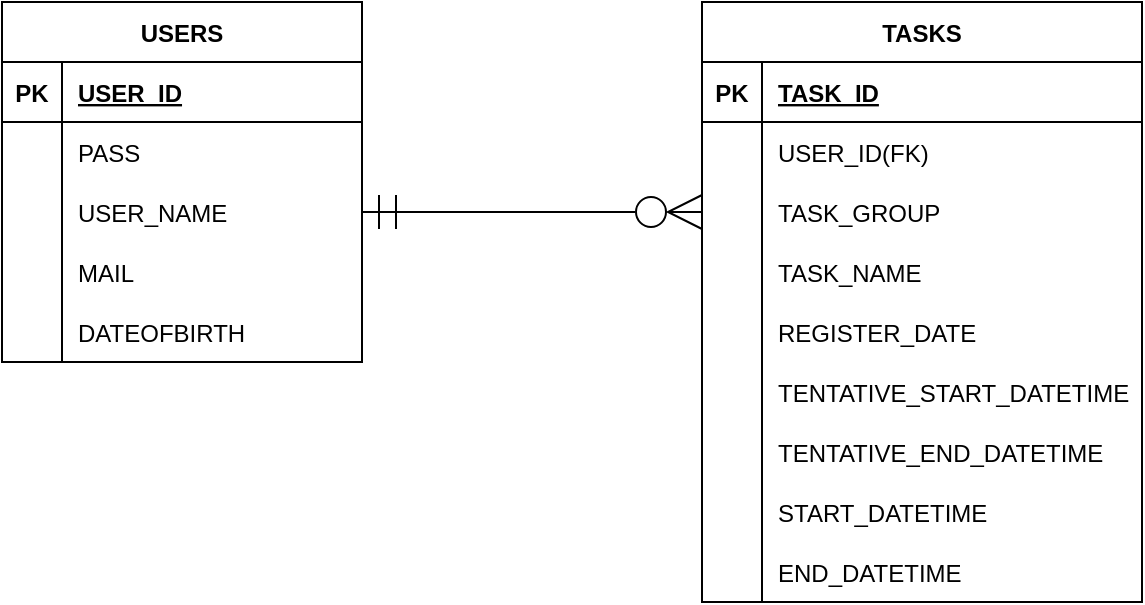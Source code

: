 <mxfile>
    <diagram id="DPbVRmB0eWtrBDgl4CF8" name="ER図">
        <mxGraphModel dx="604" dy="328" grid="1" gridSize="10" guides="1" tooltips="1" connect="1" arrows="1" fold="1" page="1" pageScale="1" pageWidth="1169" pageHeight="827" math="0" shadow="0">
            <root>
                <mxCell id="0"/>
                <mxCell id="1" parent="0"/>
                <mxCell id="1b0Jubcj0DxyAnrPYgUr-1" value="USERS" style="shape=table;startSize=30;container=1;collapsible=1;childLayout=tableLayout;fixedRows=1;rowLines=0;fontStyle=1;align=center;resizeLast=1;" parent="1" vertex="1">
                    <mxGeometry x="100" y="70" width="180" height="180" as="geometry"/>
                </mxCell>
                <mxCell id="1b0Jubcj0DxyAnrPYgUr-2" value="" style="shape=tableRow;horizontal=0;startSize=0;swimlaneHead=0;swimlaneBody=0;fillColor=none;collapsible=0;dropTarget=0;points=[[0,0.5],[1,0.5]];portConstraint=eastwest;top=0;left=0;right=0;bottom=1;" parent="1b0Jubcj0DxyAnrPYgUr-1" vertex="1">
                    <mxGeometry y="30" width="180" height="30" as="geometry"/>
                </mxCell>
                <mxCell id="1b0Jubcj0DxyAnrPYgUr-3" value="PK" style="shape=partialRectangle;connectable=0;fillColor=none;top=0;left=0;bottom=0;right=0;fontStyle=1;overflow=hidden;" parent="1b0Jubcj0DxyAnrPYgUr-2" vertex="1">
                    <mxGeometry width="30" height="30" as="geometry">
                        <mxRectangle width="30" height="30" as="alternateBounds"/>
                    </mxGeometry>
                </mxCell>
                <mxCell id="1b0Jubcj0DxyAnrPYgUr-4" value="USER_ID" style="shape=partialRectangle;connectable=0;fillColor=none;top=0;left=0;bottom=0;right=0;align=left;spacingLeft=6;fontStyle=5;overflow=hidden;" parent="1b0Jubcj0DxyAnrPYgUr-2" vertex="1">
                    <mxGeometry x="30" width="150" height="30" as="geometry">
                        <mxRectangle width="150" height="30" as="alternateBounds"/>
                    </mxGeometry>
                </mxCell>
                <mxCell id="1b0Jubcj0DxyAnrPYgUr-5" value="" style="shape=tableRow;horizontal=0;startSize=0;swimlaneHead=0;swimlaneBody=0;fillColor=none;collapsible=0;dropTarget=0;points=[[0,0.5],[1,0.5]];portConstraint=eastwest;top=0;left=0;right=0;bottom=0;" parent="1b0Jubcj0DxyAnrPYgUr-1" vertex="1">
                    <mxGeometry y="60" width="180" height="30" as="geometry"/>
                </mxCell>
                <mxCell id="1b0Jubcj0DxyAnrPYgUr-6" value="" style="shape=partialRectangle;connectable=0;fillColor=none;top=0;left=0;bottom=0;right=0;editable=1;overflow=hidden;" parent="1b0Jubcj0DxyAnrPYgUr-5" vertex="1">
                    <mxGeometry width="30" height="30" as="geometry">
                        <mxRectangle width="30" height="30" as="alternateBounds"/>
                    </mxGeometry>
                </mxCell>
                <mxCell id="1b0Jubcj0DxyAnrPYgUr-7" value="PASS" style="shape=partialRectangle;connectable=0;fillColor=none;top=0;left=0;bottom=0;right=0;align=left;spacingLeft=6;overflow=hidden;" parent="1b0Jubcj0DxyAnrPYgUr-5" vertex="1">
                    <mxGeometry x="30" width="150" height="30" as="geometry">
                        <mxRectangle width="150" height="30" as="alternateBounds"/>
                    </mxGeometry>
                </mxCell>
                <mxCell id="1b0Jubcj0DxyAnrPYgUr-8" value="" style="shape=tableRow;horizontal=0;startSize=0;swimlaneHead=0;swimlaneBody=0;fillColor=none;collapsible=0;dropTarget=0;points=[[0,0.5],[1,0.5]];portConstraint=eastwest;top=0;left=0;right=0;bottom=0;" parent="1b0Jubcj0DxyAnrPYgUr-1" vertex="1">
                    <mxGeometry y="90" width="180" height="30" as="geometry"/>
                </mxCell>
                <mxCell id="1b0Jubcj0DxyAnrPYgUr-9" value="" style="shape=partialRectangle;connectable=0;fillColor=none;top=0;left=0;bottom=0;right=0;editable=1;overflow=hidden;" parent="1b0Jubcj0DxyAnrPYgUr-8" vertex="1">
                    <mxGeometry width="30" height="30" as="geometry">
                        <mxRectangle width="30" height="30" as="alternateBounds"/>
                    </mxGeometry>
                </mxCell>
                <mxCell id="1b0Jubcj0DxyAnrPYgUr-10" value="USER_NAME" style="shape=partialRectangle;connectable=0;fillColor=none;top=0;left=0;bottom=0;right=0;align=left;spacingLeft=6;overflow=hidden;" parent="1b0Jubcj0DxyAnrPYgUr-8" vertex="1">
                    <mxGeometry x="30" width="150" height="30" as="geometry">
                        <mxRectangle width="150" height="30" as="alternateBounds"/>
                    </mxGeometry>
                </mxCell>
                <mxCell id="1b0Jubcj0DxyAnrPYgUr-11" value="" style="shape=tableRow;horizontal=0;startSize=0;swimlaneHead=0;swimlaneBody=0;fillColor=none;collapsible=0;dropTarget=0;points=[[0,0.5],[1,0.5]];portConstraint=eastwest;top=0;left=0;right=0;bottom=0;" parent="1b0Jubcj0DxyAnrPYgUr-1" vertex="1">
                    <mxGeometry y="120" width="180" height="30" as="geometry"/>
                </mxCell>
                <mxCell id="1b0Jubcj0DxyAnrPYgUr-12" value="" style="shape=partialRectangle;connectable=0;fillColor=none;top=0;left=0;bottom=0;right=0;editable=1;overflow=hidden;" parent="1b0Jubcj0DxyAnrPYgUr-11" vertex="1">
                    <mxGeometry width="30" height="30" as="geometry">
                        <mxRectangle width="30" height="30" as="alternateBounds"/>
                    </mxGeometry>
                </mxCell>
                <mxCell id="1b0Jubcj0DxyAnrPYgUr-13" value="MAIL" style="shape=partialRectangle;connectable=0;fillColor=none;top=0;left=0;bottom=0;right=0;align=left;spacingLeft=6;overflow=hidden;" parent="1b0Jubcj0DxyAnrPYgUr-11" vertex="1">
                    <mxGeometry x="30" width="150" height="30" as="geometry">
                        <mxRectangle width="150" height="30" as="alternateBounds"/>
                    </mxGeometry>
                </mxCell>
                <mxCell id="1b0Jubcj0DxyAnrPYgUr-14" style="shape=tableRow;horizontal=0;startSize=0;swimlaneHead=0;swimlaneBody=0;fillColor=none;collapsible=0;dropTarget=0;points=[[0,0.5],[1,0.5]];portConstraint=eastwest;top=0;left=0;right=0;bottom=0;" parent="1b0Jubcj0DxyAnrPYgUr-1" vertex="1">
                    <mxGeometry y="150" width="180" height="30" as="geometry"/>
                </mxCell>
                <mxCell id="1b0Jubcj0DxyAnrPYgUr-15" style="shape=partialRectangle;connectable=0;fillColor=none;top=0;left=0;bottom=0;right=0;editable=1;overflow=hidden;" parent="1b0Jubcj0DxyAnrPYgUr-14" vertex="1">
                    <mxGeometry width="30" height="30" as="geometry">
                        <mxRectangle width="30" height="30" as="alternateBounds"/>
                    </mxGeometry>
                </mxCell>
                <mxCell id="1b0Jubcj0DxyAnrPYgUr-16" value="DATEOFBIRTH" style="shape=partialRectangle;connectable=0;fillColor=none;top=0;left=0;bottom=0;right=0;align=left;spacingLeft=6;overflow=hidden;" parent="1b0Jubcj0DxyAnrPYgUr-14" vertex="1">
                    <mxGeometry x="30" width="150" height="30" as="geometry">
                        <mxRectangle width="150" height="30" as="alternateBounds"/>
                    </mxGeometry>
                </mxCell>
                <mxCell id="1b0Jubcj0DxyAnrPYgUr-17" value="TASKS" style="shape=table;startSize=30;container=1;collapsible=1;childLayout=tableLayout;fixedRows=1;rowLines=0;fontStyle=1;align=center;resizeLast=1;" parent="1" vertex="1">
                    <mxGeometry x="450" y="70" width="220" height="300" as="geometry"/>
                </mxCell>
                <mxCell id="1b0Jubcj0DxyAnrPYgUr-18" value="" style="shape=tableRow;horizontal=0;startSize=0;swimlaneHead=0;swimlaneBody=0;fillColor=none;collapsible=0;dropTarget=0;points=[[0,0.5],[1,0.5]];portConstraint=eastwest;top=0;left=0;right=0;bottom=1;" parent="1b0Jubcj0DxyAnrPYgUr-17" vertex="1">
                    <mxGeometry y="30" width="220" height="30" as="geometry"/>
                </mxCell>
                <mxCell id="1b0Jubcj0DxyAnrPYgUr-19" value="PK" style="shape=partialRectangle;connectable=0;fillColor=none;top=0;left=0;bottom=0;right=0;fontStyle=1;overflow=hidden;" parent="1b0Jubcj0DxyAnrPYgUr-18" vertex="1">
                    <mxGeometry width="30" height="30" as="geometry">
                        <mxRectangle width="30" height="30" as="alternateBounds"/>
                    </mxGeometry>
                </mxCell>
                <mxCell id="1b0Jubcj0DxyAnrPYgUr-20" value="TASK_ID" style="shape=partialRectangle;connectable=0;fillColor=none;top=0;left=0;bottom=0;right=0;align=left;spacingLeft=6;fontStyle=5;overflow=hidden;" parent="1b0Jubcj0DxyAnrPYgUr-18" vertex="1">
                    <mxGeometry x="30" width="190" height="30" as="geometry">
                        <mxRectangle width="190" height="30" as="alternateBounds"/>
                    </mxGeometry>
                </mxCell>
                <mxCell id="1b0Jubcj0DxyAnrPYgUr-21" value="" style="shape=tableRow;horizontal=0;startSize=0;swimlaneHead=0;swimlaneBody=0;fillColor=none;collapsible=0;dropTarget=0;points=[[0,0.5],[1,0.5]];portConstraint=eastwest;top=0;left=0;right=0;bottom=0;" parent="1b0Jubcj0DxyAnrPYgUr-17" vertex="1">
                    <mxGeometry y="60" width="220" height="30" as="geometry"/>
                </mxCell>
                <mxCell id="1b0Jubcj0DxyAnrPYgUr-22" value="" style="shape=partialRectangle;connectable=0;fillColor=none;top=0;left=0;bottom=0;right=0;editable=1;overflow=hidden;" parent="1b0Jubcj0DxyAnrPYgUr-21" vertex="1">
                    <mxGeometry width="30" height="30" as="geometry">
                        <mxRectangle width="30" height="30" as="alternateBounds"/>
                    </mxGeometry>
                </mxCell>
                <mxCell id="1b0Jubcj0DxyAnrPYgUr-23" value="USER_ID(FK)" style="shape=partialRectangle;connectable=0;fillColor=none;top=0;left=0;bottom=0;right=0;align=left;spacingLeft=6;overflow=hidden;" parent="1b0Jubcj0DxyAnrPYgUr-21" vertex="1">
                    <mxGeometry x="30" width="190" height="30" as="geometry">
                        <mxRectangle width="190" height="30" as="alternateBounds"/>
                    </mxGeometry>
                </mxCell>
                <mxCell id="1b0Jubcj0DxyAnrPYgUr-24" value="" style="shape=tableRow;horizontal=0;startSize=0;swimlaneHead=0;swimlaneBody=0;fillColor=none;collapsible=0;dropTarget=0;points=[[0,0.5],[1,0.5]];portConstraint=eastwest;top=0;left=0;right=0;bottom=0;" parent="1b0Jubcj0DxyAnrPYgUr-17" vertex="1">
                    <mxGeometry y="90" width="220" height="30" as="geometry"/>
                </mxCell>
                <mxCell id="1b0Jubcj0DxyAnrPYgUr-25" value="" style="shape=partialRectangle;connectable=0;fillColor=none;top=0;left=0;bottom=0;right=0;editable=1;overflow=hidden;" parent="1b0Jubcj0DxyAnrPYgUr-24" vertex="1">
                    <mxGeometry width="30" height="30" as="geometry">
                        <mxRectangle width="30" height="30" as="alternateBounds"/>
                    </mxGeometry>
                </mxCell>
                <mxCell id="1b0Jubcj0DxyAnrPYgUr-26" value="TASK_GROUP" style="shape=partialRectangle;connectable=0;fillColor=none;top=0;left=0;bottom=0;right=0;align=left;spacingLeft=6;overflow=hidden;" parent="1b0Jubcj0DxyAnrPYgUr-24" vertex="1">
                    <mxGeometry x="30" width="190" height="30" as="geometry">
                        <mxRectangle width="190" height="30" as="alternateBounds"/>
                    </mxGeometry>
                </mxCell>
                <mxCell id="1b0Jubcj0DxyAnrPYgUr-27" value="" style="shape=tableRow;horizontal=0;startSize=0;swimlaneHead=0;swimlaneBody=0;fillColor=none;collapsible=0;dropTarget=0;points=[[0,0.5],[1,0.5]];portConstraint=eastwest;top=0;left=0;right=0;bottom=0;" parent="1b0Jubcj0DxyAnrPYgUr-17" vertex="1">
                    <mxGeometry y="120" width="220" height="30" as="geometry"/>
                </mxCell>
                <mxCell id="1b0Jubcj0DxyAnrPYgUr-28" value="" style="shape=partialRectangle;connectable=0;fillColor=none;top=0;left=0;bottom=0;right=0;editable=1;overflow=hidden;" parent="1b0Jubcj0DxyAnrPYgUr-27" vertex="1">
                    <mxGeometry width="30" height="30" as="geometry">
                        <mxRectangle width="30" height="30" as="alternateBounds"/>
                    </mxGeometry>
                </mxCell>
                <mxCell id="1b0Jubcj0DxyAnrPYgUr-29" value="TASK_NAME" style="shape=partialRectangle;connectable=0;fillColor=none;top=0;left=0;bottom=0;right=0;align=left;spacingLeft=6;overflow=hidden;" parent="1b0Jubcj0DxyAnrPYgUr-27" vertex="1">
                    <mxGeometry x="30" width="190" height="30" as="geometry">
                        <mxRectangle width="190" height="30" as="alternateBounds"/>
                    </mxGeometry>
                </mxCell>
                <mxCell id="6N5-DmN8dOFTA5ozrisZ-4" style="shape=tableRow;horizontal=0;startSize=0;swimlaneHead=0;swimlaneBody=0;fillColor=none;collapsible=0;dropTarget=0;points=[[0,0.5],[1,0.5]];portConstraint=eastwest;top=0;left=0;right=0;bottom=0;" vertex="1" parent="1b0Jubcj0DxyAnrPYgUr-17">
                    <mxGeometry y="150" width="220" height="30" as="geometry"/>
                </mxCell>
                <mxCell id="6N5-DmN8dOFTA5ozrisZ-5" style="shape=partialRectangle;connectable=0;fillColor=none;top=0;left=0;bottom=0;right=0;editable=1;overflow=hidden;" vertex="1" parent="6N5-DmN8dOFTA5ozrisZ-4">
                    <mxGeometry width="30" height="30" as="geometry">
                        <mxRectangle width="30" height="30" as="alternateBounds"/>
                    </mxGeometry>
                </mxCell>
                <mxCell id="6N5-DmN8dOFTA5ozrisZ-6" value="REGISTER_DATE" style="shape=partialRectangle;connectable=0;fillColor=none;top=0;left=0;bottom=0;right=0;align=left;spacingLeft=6;overflow=hidden;" vertex="1" parent="6N5-DmN8dOFTA5ozrisZ-4">
                    <mxGeometry x="30" width="190" height="30" as="geometry">
                        <mxRectangle width="190" height="30" as="alternateBounds"/>
                    </mxGeometry>
                </mxCell>
                <mxCell id="1b0Jubcj0DxyAnrPYgUr-30" style="shape=tableRow;horizontal=0;startSize=0;swimlaneHead=0;swimlaneBody=0;fillColor=none;collapsible=0;dropTarget=0;points=[[0,0.5],[1,0.5]];portConstraint=eastwest;top=0;left=0;right=0;bottom=0;" parent="1b0Jubcj0DxyAnrPYgUr-17" vertex="1">
                    <mxGeometry y="180" width="220" height="30" as="geometry"/>
                </mxCell>
                <mxCell id="1b0Jubcj0DxyAnrPYgUr-31" style="shape=partialRectangle;connectable=0;fillColor=none;top=0;left=0;bottom=0;right=0;editable=1;overflow=hidden;" parent="1b0Jubcj0DxyAnrPYgUr-30" vertex="1">
                    <mxGeometry width="30" height="30" as="geometry">
                        <mxRectangle width="30" height="30" as="alternateBounds"/>
                    </mxGeometry>
                </mxCell>
                <mxCell id="1b0Jubcj0DxyAnrPYgUr-32" value="TENTATIVE_START_DATETIME" style="shape=partialRectangle;connectable=0;fillColor=none;top=0;left=0;bottom=0;right=0;align=left;spacingLeft=6;overflow=hidden;" parent="1b0Jubcj0DxyAnrPYgUr-30" vertex="1">
                    <mxGeometry x="30" width="190" height="30" as="geometry">
                        <mxRectangle width="190" height="30" as="alternateBounds"/>
                    </mxGeometry>
                </mxCell>
                <mxCell id="1b0Jubcj0DxyAnrPYgUr-34" style="shape=tableRow;horizontal=0;startSize=0;swimlaneHead=0;swimlaneBody=0;fillColor=none;collapsible=0;dropTarget=0;points=[[0,0.5],[1,0.5]];portConstraint=eastwest;top=0;left=0;right=0;bottom=0;" parent="1b0Jubcj0DxyAnrPYgUr-17" vertex="1">
                    <mxGeometry y="210" width="220" height="30" as="geometry"/>
                </mxCell>
                <mxCell id="1b0Jubcj0DxyAnrPYgUr-35" style="shape=partialRectangle;connectable=0;fillColor=none;top=0;left=0;bottom=0;right=0;editable=1;overflow=hidden;" parent="1b0Jubcj0DxyAnrPYgUr-34" vertex="1">
                    <mxGeometry width="30" height="30" as="geometry">
                        <mxRectangle width="30" height="30" as="alternateBounds"/>
                    </mxGeometry>
                </mxCell>
                <mxCell id="1b0Jubcj0DxyAnrPYgUr-36" value="TENTATIVE_END_DATETIME" style="shape=partialRectangle;connectable=0;fillColor=none;top=0;left=0;bottom=0;right=0;align=left;spacingLeft=6;overflow=hidden;" parent="1b0Jubcj0DxyAnrPYgUr-34" vertex="1">
                    <mxGeometry x="30" width="190" height="30" as="geometry">
                        <mxRectangle width="190" height="30" as="alternateBounds"/>
                    </mxGeometry>
                </mxCell>
                <mxCell id="ygxjlyTsQvrE2GG9qdcO-4" style="shape=tableRow;horizontal=0;startSize=0;swimlaneHead=0;swimlaneBody=0;fillColor=none;collapsible=0;dropTarget=0;points=[[0,0.5],[1,0.5]];portConstraint=eastwest;top=0;left=0;right=0;bottom=0;" vertex="1" parent="1b0Jubcj0DxyAnrPYgUr-17">
                    <mxGeometry y="240" width="220" height="30" as="geometry"/>
                </mxCell>
                <mxCell id="ygxjlyTsQvrE2GG9qdcO-5" style="shape=partialRectangle;connectable=0;fillColor=none;top=0;left=0;bottom=0;right=0;editable=1;overflow=hidden;" vertex="1" parent="ygxjlyTsQvrE2GG9qdcO-4">
                    <mxGeometry width="30" height="30" as="geometry">
                        <mxRectangle width="30" height="30" as="alternateBounds"/>
                    </mxGeometry>
                </mxCell>
                <mxCell id="ygxjlyTsQvrE2GG9qdcO-6" value="START_DATETIME" style="shape=partialRectangle;connectable=0;fillColor=none;top=0;left=0;bottom=0;right=0;align=left;spacingLeft=6;overflow=hidden;" vertex="1" parent="ygxjlyTsQvrE2GG9qdcO-4">
                    <mxGeometry x="30" width="190" height="30" as="geometry">
                        <mxRectangle width="190" height="30" as="alternateBounds"/>
                    </mxGeometry>
                </mxCell>
                <mxCell id="ygxjlyTsQvrE2GG9qdcO-1" style="shape=tableRow;horizontal=0;startSize=0;swimlaneHead=0;swimlaneBody=0;fillColor=none;collapsible=0;dropTarget=0;points=[[0,0.5],[1,0.5]];portConstraint=eastwest;top=0;left=0;right=0;bottom=0;" vertex="1" parent="1b0Jubcj0DxyAnrPYgUr-17">
                    <mxGeometry y="270" width="220" height="30" as="geometry"/>
                </mxCell>
                <mxCell id="ygxjlyTsQvrE2GG9qdcO-2" style="shape=partialRectangle;connectable=0;fillColor=none;top=0;left=0;bottom=0;right=0;editable=1;overflow=hidden;" vertex="1" parent="ygxjlyTsQvrE2GG9qdcO-1">
                    <mxGeometry width="30" height="30" as="geometry">
                        <mxRectangle width="30" height="30" as="alternateBounds"/>
                    </mxGeometry>
                </mxCell>
                <mxCell id="ygxjlyTsQvrE2GG9qdcO-3" value="END_DATETIME" style="shape=partialRectangle;connectable=0;fillColor=none;top=0;left=0;bottom=0;right=0;align=left;spacingLeft=6;overflow=hidden;" vertex="1" parent="ygxjlyTsQvrE2GG9qdcO-1">
                    <mxGeometry x="30" width="190" height="30" as="geometry">
                        <mxRectangle width="190" height="30" as="alternateBounds"/>
                    </mxGeometry>
                </mxCell>
                <mxCell id="1b0Jubcj0DxyAnrPYgUr-33" style="edgeStyle=none;html=1;exitX=1;exitY=0.5;exitDx=0;exitDy=0;entryX=0;entryY=0.5;entryDx=0;entryDy=0;endArrow=ERzeroToMany;endFill=0;startSize=15;endSize=15;startArrow=ERmandOne;startFill=0;" parent="1" source="1b0Jubcj0DxyAnrPYgUr-8" target="1b0Jubcj0DxyAnrPYgUr-24" edge="1">
                    <mxGeometry relative="1" as="geometry"/>
                </mxCell>
            </root>
        </mxGraphModel>
    </diagram>
    <diagram id="35JK25QLl3aUGye-xSjw" name="画面遷移図">
        <mxGraphModel dx="604" dy="328" grid="1" gridSize="10" guides="1" tooltips="1" connect="1" arrows="1" fold="1" page="1" pageScale="1" pageWidth="1169" pageHeight="827" math="0" shadow="0">
            <root>
                <mxCell id="0"/>
                <mxCell id="1" parent="0"/>
                <mxCell id="Sl63rN_DLXL7ivb6DqvB-8" value="" style="group" parent="1" vertex="1" connectable="0">
                    <mxGeometry x="130" y="280" width="210" height="150" as="geometry"/>
                </mxCell>
                <mxCell id="Sl63rN_DLXL7ivb6DqvB-1" value="" style="rounded=0;whiteSpace=wrap;html=1;container=0;" parent="Sl63rN_DLXL7ivb6DqvB-8" vertex="1">
                    <mxGeometry y="-1" width="210" height="150" as="geometry"/>
                </mxCell>
                <mxCell id="Sl63rN_DLXL7ivb6DqvB-2" value="{ユーザーID}さん、ログイン中" style="text;html=1;strokeColor=none;fillColor=none;align=center;verticalAlign=middle;whiteSpace=wrap;rounded=0;container=0;" parent="Sl63rN_DLXL7ivb6DqvB-8" vertex="1">
                    <mxGeometry x="13" y="30" width="180" height="30" as="geometry"/>
                </mxCell>
                <mxCell id="CWufHmVt0479f9pom2ZB-39" value="" style="edgeStyle=none;html=1;startArrow=none;startFill=0;endArrow=classic;endFill=1;startSize=6;endSize=6;" parent="Sl63rN_DLXL7ivb6DqvB-8" source="Sl63rN_DLXL7ivb6DqvB-5" target="Sl63rN_DLXL7ivb6DqvB-2" edge="1">
                    <mxGeometry relative="1" as="geometry"/>
                </mxCell>
                <mxCell id="Sl63rN_DLXL7ivb6DqvB-5" value="&lt;u&gt;タスク入力へ&lt;/u&gt;" style="text;html=1;strokeColor=none;fillColor=none;align=center;verticalAlign=middle;whiteSpace=wrap;rounded=0;container=0;" parent="Sl63rN_DLXL7ivb6DqvB-8" vertex="1">
                    <mxGeometry x="58" y="70" width="90" height="30" as="geometry"/>
                </mxCell>
                <mxCell id="Sl63rN_DLXL7ivb6DqvB-6" value="&lt;u&gt;業務開始&lt;/u&gt;" style="text;html=1;strokeColor=none;fillColor=none;align=center;verticalAlign=middle;whiteSpace=wrap;rounded=0;container=0;" parent="Sl63rN_DLXL7ivb6DqvB-8" vertex="1">
                    <mxGeometry x="73" y="100" width="60" height="30" as="geometry"/>
                </mxCell>
                <mxCell id="CWufHmVt0479f9pom2ZB-14" style="edgeStyle=none;html=1;exitX=0.5;exitY=1;exitDx=0;exitDy=0;entryX=0.5;entryY=0;entryDx=0;entryDy=0;startArrow=none;startFill=0;endArrow=classic;endFill=1;startSize=6;endSize=6;" parent="1" source="Sl63rN_DLXL7ivb6DqvB-1" target="Sl63rN_DLXL7ivb6DqvB-9" edge="1">
                    <mxGeometry relative="1" as="geometry"/>
                </mxCell>
                <mxCell id="CWufHmVt0479f9pom2ZB-15" value="「タスク入力へ」&lt;br&gt;をクリック" style="text;html=1;strokeColor=none;fillColor=none;align=center;verticalAlign=middle;whiteSpace=wrap;rounded=0;" parent="1" vertex="1">
                    <mxGeometry x="240" y="440" width="110" height="30" as="geometry"/>
                </mxCell>
                <mxCell id="CWufHmVt0479f9pom2ZB-16" style="edgeStyle=none;html=1;startArrow=none;startFill=0;endArrow=classic;endFill=1;startSize=6;endSize=6;entryX=-0.012;entryY=0.406;entryDx=0;entryDy=0;entryPerimeter=0;" parent="1" target="Sl63rN_DLXL7ivb6DqvB-24" edge="1">
                    <mxGeometry relative="1" as="geometry">
                        <mxPoint x="340" y="590" as="sourcePoint"/>
                        <mxPoint x="599.4" y="602.28" as="targetPoint"/>
                    </mxGeometry>
                </mxCell>
                <mxCell id="CWufHmVt0479f9pom2ZB-17" value="「業務開始」&lt;br&gt;をクリック" style="text;html=1;strokeColor=none;fillColor=none;align=center;verticalAlign=middle;whiteSpace=wrap;rounded=0;" parent="1" vertex="1">
                    <mxGeometry x="330" y="550" width="110" height="30" as="geometry"/>
                </mxCell>
                <mxCell id="CWufHmVt0479f9pom2ZB-18" style="edgeStyle=none;html=1;exitX=0;exitY=0.5;exitDx=0;exitDy=0;startArrow=none;startFill=0;endArrow=classic;endFill=1;startSize=6;endSize=6;" parent="1" source="Sl63rN_DLXL7ivb6DqvB-24" edge="1">
                    <mxGeometry relative="1" as="geometry">
                        <mxPoint x="340" y="620" as="targetPoint"/>
                    </mxGeometry>
                </mxCell>
                <mxCell id="CWufHmVt0479f9pom2ZB-19" value="「タスク追加」&lt;br&gt;をクリック" style="text;html=1;strokeColor=none;fillColor=none;align=center;verticalAlign=middle;whiteSpace=wrap;rounded=0;" parent="1" vertex="1">
                    <mxGeometry x="500" y="630" width="110" height="30" as="geometry"/>
                </mxCell>
                <mxCell id="CWufHmVt0479f9pom2ZB-23" value="" style="group" parent="1" vertex="1" connectable="0">
                    <mxGeometry x="600" y="460" width="200" height="320" as="geometry"/>
                </mxCell>
                <mxCell id="Sl63rN_DLXL7ivb6DqvB-24" value="" style="rounded=0;whiteSpace=wrap;html=1;container=0;" parent="CWufHmVt0479f9pom2ZB-23" vertex="1">
                    <mxGeometry width="200" height="320" as="geometry"/>
                </mxCell>
                <mxCell id="Sl63rN_DLXL7ivb6DqvB-25" value="業務遂行中・・・" style="text;html=1;strokeColor=none;fillColor=none;align=center;verticalAlign=middle;whiteSpace=wrap;rounded=0;container=0;" parent="CWufHmVt0479f9pom2ZB-23" vertex="1">
                    <mxGeometry x="20" y="20" width="100" height="20" as="geometry"/>
                </mxCell>
                <mxCell id="Sl63rN_DLXL7ivb6DqvB-26" value="・業務内容/予定時間/期限" style="text;html=1;strokeColor=none;fillColor=none;align=center;verticalAlign=middle;whiteSpace=wrap;rounded=0;container=0;" parent="CWufHmVt0479f9pom2ZB-23" vertex="1">
                    <mxGeometry x="10" y="50" width="180" height="20" as="geometry"/>
                </mxCell>
                <mxCell id="Sl63rN_DLXL7ivb6DqvB-28" value="開始" style="rounded=0;whiteSpace=wrap;html=1;container=0;" parent="CWufHmVt0479f9pom2ZB-23" vertex="1">
                    <mxGeometry x="93" y="80" width="40" height="20" as="geometry"/>
                </mxCell>
                <mxCell id="Sl63rN_DLXL7ivb6DqvB-29" value="終了" style="rounded=0;whiteSpace=wrap;html=1;container=0;" parent="CWufHmVt0479f9pom2ZB-23" vertex="1">
                    <mxGeometry x="144" y="80" width="40" height="20" as="geometry"/>
                </mxCell>
                <mxCell id="Sl63rN_DLXL7ivb6DqvB-31" value="・業務内容/予定時間/期限" style="text;html=1;strokeColor=none;fillColor=none;align=center;verticalAlign=middle;whiteSpace=wrap;rounded=0;container=0;" parent="CWufHmVt0479f9pom2ZB-23" vertex="1">
                    <mxGeometry x="10" y="109" width="180" height="20" as="geometry"/>
                </mxCell>
                <mxCell id="Sl63rN_DLXL7ivb6DqvB-32" value="開始" style="rounded=0;whiteSpace=wrap;html=1;container=0;" parent="CWufHmVt0479f9pom2ZB-23" vertex="1">
                    <mxGeometry x="93" y="130" width="40" height="20" as="geometry"/>
                </mxCell>
                <mxCell id="Sl63rN_DLXL7ivb6DqvB-33" value="終了" style="rounded=0;whiteSpace=wrap;html=1;container=0;" parent="CWufHmVt0479f9pom2ZB-23" vertex="1">
                    <mxGeometry x="144" y="130" width="40" height="20" as="geometry"/>
                </mxCell>
                <mxCell id="Sl63rN_DLXL7ivb6DqvB-34" value="…" style="text;html=1;strokeColor=none;fillColor=none;align=center;verticalAlign=middle;whiteSpace=wrap;rounded=0;rotation=90;container=0;" parent="CWufHmVt0479f9pom2ZB-23" vertex="1">
                    <mxGeometry x="89" y="218" width="30" height="24" as="geometry"/>
                </mxCell>
                <mxCell id="Sl63rN_DLXL7ivb6DqvB-35" value="開始時刻" style="text;html=1;strokeColor=none;fillColor=none;align=center;verticalAlign=middle;whiteSpace=wrap;rounded=0;container=0;" parent="CWufHmVt0479f9pom2ZB-23" vertex="1">
                    <mxGeometry x="20" y="150" width="50" height="20" as="geometry"/>
                </mxCell>
                <mxCell id="Sl63rN_DLXL7ivb6DqvB-36" value="終了時刻" style="text;html=1;strokeColor=none;fillColor=none;align=center;verticalAlign=middle;whiteSpace=wrap;rounded=0;container=0;" parent="CWufHmVt0479f9pom2ZB-23" vertex="1">
                    <mxGeometry x="70" y="150" width="60" height="20" as="geometry"/>
                </mxCell>
                <mxCell id="Sl63rN_DLXL7ivb6DqvB-37" value="かかった時間　〇分" style="text;html=1;strokeColor=none;fillColor=none;align=center;verticalAlign=middle;whiteSpace=wrap;rounded=0;container=0;" parent="CWufHmVt0479f9pom2ZB-23" vertex="1">
                    <mxGeometry x="80" y="170" width="110" height="20" as="geometry"/>
                </mxCell>
                <mxCell id="Sl63rN_DLXL7ivb6DqvB-39" value="予定時刻との差　〇分" style="text;html=1;strokeColor=none;fillColor=none;align=center;verticalAlign=middle;whiteSpace=wrap;rounded=0;container=0;" parent="CWufHmVt0479f9pom2ZB-23" vertex="1">
                    <mxGeometry x="64" y="190" width="130" height="20" as="geometry"/>
                </mxCell>
                <mxCell id="Sl63rN_DLXL7ivb6DqvB-40" value="業務終了" style="rounded=0;whiteSpace=wrap;html=1;container=0;" parent="CWufHmVt0479f9pom2ZB-23" vertex="1">
                    <mxGeometry x="70" y="280" width="60" height="20" as="geometry"/>
                </mxCell>
                <mxCell id="CWufHmVt0479f9pom2ZB-21" value="タスク追加" style="rounded=0;whiteSpace=wrap;html=1;" parent="CWufHmVt0479f9pom2ZB-23" vertex="1">
                    <mxGeometry x="65" y="250" width="70" height="20" as="geometry"/>
                </mxCell>
                <mxCell id="CWufHmVt0479f9pom2ZB-24" style="edgeStyle=none;html=1;exitX=0.5;exitY=0;exitDx=0;exitDy=0;startArrow=none;startFill=0;endArrow=classic;endFill=1;startSize=6;endSize=6;" parent="1" source="Sl63rN_DLXL7ivb6DqvB-24" target="Sl63rN_DLXL7ivb6DqvB-41" edge="1">
                    <mxGeometry relative="1" as="geometry"/>
                </mxCell>
                <mxCell id="CWufHmVt0479f9pom2ZB-26" value="「業務終了」&lt;br&gt;をクリック" style="text;html=1;strokeColor=none;fillColor=none;align=center;verticalAlign=middle;whiteSpace=wrap;rounded=0;" parent="1" vertex="1">
                    <mxGeometry x="700" y="394" width="90" height="40" as="geometry"/>
                </mxCell>
                <mxCell id="CWufHmVt0479f9pom2ZB-27" style="edgeStyle=none;html=1;exitX=0;exitY=0.5;exitDx=0;exitDy=0;entryX=1.009;entryY=0.402;entryDx=0;entryDy=0;entryPerimeter=0;startArrow=none;startFill=0;endArrow=classic;endFill=1;startSize=6;endSize=6;" parent="1" source="Sl63rN_DLXL7ivb6DqvB-41" target="CWufHmVt0479f9pom2ZB-29" edge="1">
                    <mxGeometry relative="1" as="geometry">
                        <Array as="points">
                            <mxPoint x="490" y="290"/>
                            <mxPoint x="490" y="100"/>
                        </Array>
                    </mxGeometry>
                </mxCell>
                <mxCell id="CWufHmVt0479f9pom2ZB-38" value="" style="group" parent="1" vertex="1" connectable="0">
                    <mxGeometry x="130" y="30" width="210" height="170" as="geometry"/>
                </mxCell>
                <mxCell id="CWufHmVt0479f9pom2ZB-29" value="" style="rounded=0;whiteSpace=wrap;html=1;" parent="CWufHmVt0479f9pom2ZB-38" vertex="1">
                    <mxGeometry width="210" height="170" as="geometry"/>
                </mxCell>
                <mxCell id="CWufHmVt0479f9pom2ZB-30" value="WorkOptimizerへようこそ" style="text;html=1;strokeColor=none;fillColor=none;align=center;verticalAlign=middle;whiteSpace=wrap;rounded=0;" parent="CWufHmVt0479f9pom2ZB-38" vertex="1">
                    <mxGeometry x="20" y="20" width="170" height="20" as="geometry"/>
                </mxCell>
                <mxCell id="CWufHmVt0479f9pom2ZB-32" value="ログインID" style="rounded=0;whiteSpace=wrap;html=1;" parent="CWufHmVt0479f9pom2ZB-38" vertex="1">
                    <mxGeometry x="60" y="50" width="90" height="20" as="geometry"/>
                </mxCell>
                <mxCell id="CWufHmVt0479f9pom2ZB-35" value="PASS" style="rounded=0;whiteSpace=wrap;html=1;" parent="CWufHmVt0479f9pom2ZB-38" vertex="1">
                    <mxGeometry x="60" y="80" width="90" height="20" as="geometry"/>
                </mxCell>
                <mxCell id="CWufHmVt0479f9pom2ZB-36" value="ログイン" style="rounded=0;whiteSpace=wrap;html=1;" parent="CWufHmVt0479f9pom2ZB-38" vertex="1">
                    <mxGeometry x="75" y="110" width="60" height="20" as="geometry"/>
                </mxCell>
                <mxCell id="CWufHmVt0479f9pom2ZB-37" value="会員登録はこちら" style="rounded=0;whiteSpace=wrap;html=1;" parent="CWufHmVt0479f9pom2ZB-38" vertex="1">
                    <mxGeometry x="55" y="140" width="100" height="20" as="geometry"/>
                </mxCell>
                <mxCell id="CWufHmVt0479f9pom2ZB-41" style="edgeStyle=none;html=1;exitX=0.5;exitY=1;exitDx=0;exitDy=0;entryX=0.5;entryY=0;entryDx=0;entryDy=0;startArrow=none;startFill=0;endArrow=classic;endFill=1;startSize=6;endSize=6;" parent="1" source="CWufHmVt0479f9pom2ZB-29" target="Sl63rN_DLXL7ivb6DqvB-1" edge="1">
                    <mxGeometry relative="1" as="geometry"/>
                </mxCell>
                <mxCell id="CWufHmVt0479f9pom2ZB-43" value="「ログアウト」&lt;br&gt;をクリック" style="text;html=1;strokeColor=none;fillColor=none;align=center;verticalAlign=middle;whiteSpace=wrap;rounded=0;" parent="1" vertex="1">
                    <mxGeometry x="490" y="250" width="110" height="30" as="geometry"/>
                </mxCell>
                <mxCell id="CWufHmVt0479f9pom2ZB-44" value="情報を入力して&lt;br&gt;「ログイン」&lt;br&gt;をクリック" style="text;html=1;strokeColor=none;fillColor=none;align=center;verticalAlign=middle;whiteSpace=wrap;rounded=0;" parent="1" vertex="1">
                    <mxGeometry x="240" y="210" width="100" height="50" as="geometry"/>
                </mxCell>
                <mxCell id="lZrA9g2nLIO9bXkuRM7S-1" value="" style="group" parent="1" vertex="1" connectable="0">
                    <mxGeometry x="600" y="190" width="200" height="200" as="geometry"/>
                </mxCell>
                <mxCell id="Sl63rN_DLXL7ivb6DqvB-41" value="" style="rounded=0;whiteSpace=wrap;html=1;" parent="lZrA9g2nLIO9bXkuRM7S-1" vertex="1">
                    <mxGeometry width="200" height="200" as="geometry"/>
                </mxCell>
                <mxCell id="CWufHmVt0479f9pom2ZB-1" value="業務完了　お疲れさまでした！" style="text;html=1;strokeColor=none;fillColor=none;align=center;verticalAlign=middle;whiteSpace=wrap;rounded=0;" parent="lZrA9g2nLIO9bXkuRM7S-1" vertex="1">
                    <mxGeometry x="15" y="8" width="170" height="26" as="geometry"/>
                </mxCell>
                <mxCell id="CWufHmVt0479f9pom2ZB-3" value="業務内容①" style="rounded=0;whiteSpace=wrap;html=1;" parent="lZrA9g2nLIO9bXkuRM7S-1" vertex="1">
                    <mxGeometry x="15" y="61" width="70" height="20" as="geometry"/>
                </mxCell>
                <mxCell id="CWufHmVt0479f9pom2ZB-4" value="合計　〇分" style="text;html=1;strokeColor=none;fillColor=none;align=center;verticalAlign=middle;whiteSpace=wrap;rounded=0;" parent="lZrA9g2nLIO9bXkuRM7S-1" vertex="1">
                    <mxGeometry x="115" y="61" width="70" height="20" as="geometry"/>
                </mxCell>
                <mxCell id="CWufHmVt0479f9pom2ZB-5" value="今日の成果" style="text;html=1;strokeColor=none;fillColor=none;align=center;verticalAlign=middle;whiteSpace=wrap;rounded=0;" parent="lZrA9g2nLIO9bXkuRM7S-1" vertex="1">
                    <mxGeometry x="9" y="37" width="80" height="20" as="geometry"/>
                </mxCell>
                <mxCell id="CWufHmVt0479f9pom2ZB-6" value="業務内容②" style="rounded=0;whiteSpace=wrap;html=1;" parent="lZrA9g2nLIO9bXkuRM7S-1" vertex="1">
                    <mxGeometry x="15" y="88" width="70" height="20" as="geometry"/>
                </mxCell>
                <mxCell id="CWufHmVt0479f9pom2ZB-7" value="合計　〇分" style="text;html=1;strokeColor=none;fillColor=none;align=center;verticalAlign=middle;whiteSpace=wrap;rounded=0;" parent="lZrA9g2nLIO9bXkuRM7S-1" vertex="1">
                    <mxGeometry x="115" y="88" width="70" height="20" as="geometry"/>
                </mxCell>
                <mxCell id="CWufHmVt0479f9pom2ZB-8" value="…" style="text;html=1;strokeColor=none;fillColor=none;align=center;verticalAlign=middle;whiteSpace=wrap;rounded=0;rotation=90;container=0;" parent="lZrA9g2nLIO9bXkuRM7S-1" vertex="1">
                    <mxGeometry x="85" y="114" width="30" height="24" as="geometry"/>
                </mxCell>
                <mxCell id="CWufHmVt0479f9pom2ZB-9" value="１日の合計　〇分" style="text;html=1;strokeColor=none;fillColor=none;align=center;verticalAlign=middle;whiteSpace=wrap;rounded=0;" parent="lZrA9g2nLIO9bXkuRM7S-1" vertex="1">
                    <mxGeometry x="85" y="141" width="100" height="20" as="geometry"/>
                </mxCell>
                <mxCell id="CWufHmVt0479f9pom2ZB-10" value="ログアウト" style="rounded=0;whiteSpace=wrap;html=1;" parent="lZrA9g2nLIO9bXkuRM7S-1" vertex="1">
                    <mxGeometry x="60" y="171" width="80" height="20" as="geometry"/>
                </mxCell>
                <mxCell id="ziFE2BPmZ3l51SdXjIn2-15" value="" style="group" parent="1" vertex="1" connectable="0">
                    <mxGeometry x="130" y="501" width="210" height="270" as="geometry"/>
                </mxCell>
                <mxCell id="Sl63rN_DLXL7ivb6DqvB-9" value="" style="rounded=0;whiteSpace=wrap;html=1;container=0;" parent="ziFE2BPmZ3l51SdXjIn2-15" vertex="1">
                    <mxGeometry width="210" height="270" as="geometry"/>
                </mxCell>
                <mxCell id="Sl63rN_DLXL7ivb6DqvB-10" value="タスク入力画面" style="text;html=1;strokeColor=none;fillColor=none;align=center;verticalAlign=middle;whiteSpace=wrap;rounded=0;container=0;" parent="ziFE2BPmZ3l51SdXjIn2-15" vertex="1">
                    <mxGeometry x="10" y="10" width="130" height="30" as="geometry"/>
                </mxCell>
                <mxCell id="Sl63rN_DLXL7ivb6DqvB-12" value="業務内容" style="rounded=0;whiteSpace=wrap;html=1;container=0;" parent="ziFE2BPmZ3l51SdXjIn2-15" vertex="1">
                    <mxGeometry x="10" y="50" width="50" height="20" as="geometry"/>
                </mxCell>
                <mxCell id="Sl63rN_DLXL7ivb6DqvB-13" value="詳しい内容" style="rounded=0;whiteSpace=wrap;html=1;container=0;" parent="ziFE2BPmZ3l51SdXjIn2-15" vertex="1">
                    <mxGeometry x="70" y="50" width="120" height="20" as="geometry"/>
                </mxCell>
                <mxCell id="Sl63rN_DLXL7ivb6DqvB-14" value="予定時間" style="rounded=0;whiteSpace=wrap;html=1;container=0;" parent="ziFE2BPmZ3l51SdXjIn2-15" vertex="1">
                    <mxGeometry x="10" y="80" width="60" height="20" as="geometry"/>
                </mxCell>
                <mxCell id="Sl63rN_DLXL7ivb6DqvB-15" value="登録" style="rounded=0;whiteSpace=wrap;html=1;container=0;" parent="ziFE2BPmZ3l51SdXjIn2-15" vertex="1">
                    <mxGeometry x="140" y="80" width="50" height="20" as="geometry"/>
                </mxCell>
                <mxCell id="Sl63rN_DLXL7ivb6DqvB-16" value="登録一覧" style="text;html=1;strokeColor=none;fillColor=none;align=center;verticalAlign=middle;whiteSpace=wrap;rounded=0;container=0;" parent="ziFE2BPmZ3l51SdXjIn2-15" vertex="1">
                    <mxGeometry x="24" y="110" width="60" height="30" as="geometry"/>
                </mxCell>
                <mxCell id="Sl63rN_DLXL7ivb6DqvB-17" value="・業務内容/予定時間/期限" style="text;html=1;strokeColor=none;fillColor=none;align=center;verticalAlign=middle;whiteSpace=wrap;rounded=0;container=0;" parent="ziFE2BPmZ3l51SdXjIn2-15" vertex="1">
                    <mxGeometry x="15" y="140" width="180" height="20" as="geometry"/>
                </mxCell>
                <mxCell id="Sl63rN_DLXL7ivb6DqvB-18" value="・業務内容/予定時間/期限" style="text;html=1;strokeColor=none;fillColor=none;align=center;verticalAlign=middle;whiteSpace=wrap;rounded=0;fontStyle=0;container=0;" parent="ziFE2BPmZ3l51SdXjIn2-15" vertex="1">
                    <mxGeometry x="15" y="160" width="180" height="20" as="geometry"/>
                </mxCell>
                <mxCell id="Sl63rN_DLXL7ivb6DqvB-19" value="・業務内容/予定時間/期限" style="text;html=1;strokeColor=none;fillColor=none;align=center;verticalAlign=middle;whiteSpace=wrap;rounded=0;fontStyle=0;container=0;" parent="ziFE2BPmZ3l51SdXjIn2-15" vertex="1">
                    <mxGeometry x="15" y="184" width="180" height="20" as="geometry"/>
                </mxCell>
                <mxCell id="Sl63rN_DLXL7ivb6DqvB-20" value="…" style="text;html=1;strokeColor=none;fillColor=none;align=center;verticalAlign=middle;whiteSpace=wrap;rounded=0;rotation=90;container=0;" parent="ziFE2BPmZ3l51SdXjIn2-15" vertex="1">
                    <mxGeometry x="90" y="204" width="30" height="24" as="geometry"/>
                </mxCell>
                <mxCell id="Sl63rN_DLXL7ivb6DqvB-22" value="業務開始" style="rounded=0;whiteSpace=wrap;html=1;container=0;" parent="ziFE2BPmZ3l51SdXjIn2-15" vertex="1">
                    <mxGeometry x="70" y="240" width="70" height="20" as="geometry"/>
                </mxCell>
                <mxCell id="ziFE2BPmZ3l51SdXjIn2-14" value="期限" style="rounded=0;whiteSpace=wrap;html=1;container=0;" parent="ziFE2BPmZ3l51SdXjIn2-15" vertex="1">
                    <mxGeometry x="80" y="80" width="40" height="20" as="geometry"/>
                </mxCell>
            </root>
        </mxGraphModel>
    </diagram>
    <diagram id="y-vWYijxUe9LBoeBsQ7s" name="拡張した画面遷移図">
        <mxGraphModel dx="659" dy="328" grid="1" gridSize="10" guides="1" tooltips="1" connect="1" arrows="1" fold="1" page="1" pageScale="1" pageWidth="1169" pageHeight="827" math="0" shadow="0">
            <root>
                <mxCell id="0"/>
                <mxCell id="1" parent="0"/>
                <mxCell id="ChO4oFbsvd4cig1xQNgZ-31" style="edgeStyle=none;html=1;exitX=0.5;exitY=1;exitDx=0;exitDy=0;entryX=0.5;entryY=0;entryDx=0;entryDy=0;startArrow=none;startFill=0;endArrow=classic;endFill=1;startSize=6;endSize=6;" parent="1" source="Do_X9f2P6NO6NZYZC-At-9" target="ChO4oFbsvd4cig1xQNgZ-9" edge="1">
                    <mxGeometry relative="1" as="geometry"/>
                </mxCell>
                <mxCell id="ChO4oFbsvd4cig1xQNgZ-32" value="「タスク入力へ」&lt;br&gt;をクリック" style="text;html=1;strokeColor=none;fillColor=none;align=center;verticalAlign=middle;whiteSpace=wrap;rounded=0;" parent="1" vertex="1">
                    <mxGeometry x="365" y="423" width="110" height="30" as="geometry"/>
                </mxCell>
                <mxCell id="ChO4oFbsvd4cig1xQNgZ-34" value="「業務開始」&lt;br&gt;をクリック" style="text;html=1;strokeColor=none;fillColor=none;align=center;verticalAlign=middle;whiteSpace=wrap;rounded=0;" parent="1" vertex="1">
                    <mxGeometry x="430" y="742" width="83" height="30" as="geometry"/>
                </mxCell>
                <mxCell id="ChO4oFbsvd4cig1xQNgZ-36" value="「タスク追加」&lt;br&gt;をクリック" style="text;html=1;strokeColor=none;fillColor=none;align=center;verticalAlign=middle;whiteSpace=wrap;rounded=0;" parent="1" vertex="1">
                    <mxGeometry x="600" y="600" width="90" height="30" as="geometry"/>
                </mxCell>
                <mxCell id="ChO4oFbsvd4cig1xQNgZ-53" style="edgeStyle=none;html=1;exitX=0.5;exitY=0;exitDx=0;exitDy=0;startArrow=none;startFill=0;endArrow=classic;endFill=1;startSize=6;endSize=6;" parent="1" source="ChO4oFbsvd4cig1xQNgZ-38" target="ChO4oFbsvd4cig1xQNgZ-1" edge="1">
                    <mxGeometry relative="1" as="geometry"/>
                </mxCell>
                <mxCell id="ChO4oFbsvd4cig1xQNgZ-54" value="「業務終了」&lt;br&gt;をクリック" style="text;html=1;strokeColor=none;fillColor=none;align=center;verticalAlign=middle;whiteSpace=wrap;rounded=0;" parent="1" vertex="1">
                    <mxGeometry x="820" y="540" width="90" height="40" as="geometry"/>
                </mxCell>
                <mxCell id="ChO4oFbsvd4cig1xQNgZ-63" style="edgeStyle=none;html=1;exitX=0.5;exitY=1;exitDx=0;exitDy=0;entryX=0.5;entryY=0;entryDx=0;entryDy=0;startArrow=none;startFill=0;endArrow=classic;endFill=1;startSize=6;endSize=6;" parent="1" source="ChO4oFbsvd4cig1xQNgZ-57" target="ChO4oFbsvd4cig1xQNgZ-3" edge="1">
                    <mxGeometry relative="1" as="geometry"/>
                </mxCell>
                <mxCell id="ChO4oFbsvd4cig1xQNgZ-64" value="「ログアウト」&lt;br&gt;をクリック" style="text;html=1;strokeColor=none;fillColor=none;align=center;verticalAlign=middle;whiteSpace=wrap;rounded=0;" parent="1" vertex="1">
                    <mxGeometry x="590" y="345" width="110" height="30" as="geometry"/>
                </mxCell>
                <mxCell id="ChO4oFbsvd4cig1xQNgZ-65" value="情報を入力して&lt;br&gt;「ログイン」&lt;br&gt;をクリック" style="text;html=1;strokeColor=none;fillColor=none;align=center;verticalAlign=middle;whiteSpace=wrap;rounded=0;" parent="1" vertex="1">
                    <mxGeometry x="375" y="232" width="100" height="50" as="geometry"/>
                </mxCell>
                <mxCell id="ChO4oFbsvd4cig1xQNgZ-66" value="" style="group" parent="1" vertex="1" connectable="0">
                    <mxGeometry x="220" y="102" width="210" height="130" as="geometry"/>
                </mxCell>
                <mxCell id="ChO4oFbsvd4cig1xQNgZ-57" value="" style="rounded=0;whiteSpace=wrap;html=1;" parent="ChO4oFbsvd4cig1xQNgZ-66" vertex="1">
                    <mxGeometry width="210" height="130" as="geometry"/>
                </mxCell>
                <mxCell id="ChO4oFbsvd4cig1xQNgZ-58" value="WorkOptimizerへようこそ" style="text;html=1;strokeColor=none;fillColor=none;align=center;verticalAlign=middle;whiteSpace=wrap;rounded=0;" parent="ChO4oFbsvd4cig1xQNgZ-66" vertex="1">
                    <mxGeometry x="20" width="170" height="20" as="geometry"/>
                </mxCell>
                <mxCell id="ChO4oFbsvd4cig1xQNgZ-59" value="ログインID" style="rounded=0;whiteSpace=wrap;html=1;" parent="ChO4oFbsvd4cig1xQNgZ-66" vertex="1">
                    <mxGeometry x="60" y="20" width="90" height="20" as="geometry"/>
                </mxCell>
                <mxCell id="ChO4oFbsvd4cig1xQNgZ-60" value="PASS" style="rounded=0;whiteSpace=wrap;html=1;" parent="ChO4oFbsvd4cig1xQNgZ-66" vertex="1">
                    <mxGeometry x="60" y="46" width="90" height="20" as="geometry"/>
                </mxCell>
                <mxCell id="ChO4oFbsvd4cig1xQNgZ-61" value="ログイン" style="rounded=0;whiteSpace=wrap;html=1;" parent="ChO4oFbsvd4cig1xQNgZ-66" vertex="1">
                    <mxGeometry x="75" y="71" width="60" height="20" as="geometry"/>
                </mxCell>
                <mxCell id="ChO4oFbsvd4cig1xQNgZ-62" value="会員登録はこちら" style="rounded=0;whiteSpace=wrap;html=1;" parent="ChO4oFbsvd4cig1xQNgZ-66" vertex="1">
                    <mxGeometry x="55" y="98" width="100" height="20" as="geometry"/>
                </mxCell>
                <mxCell id="ChO4oFbsvd4cig1xQNgZ-3" value="" style="rounded=0;whiteSpace=wrap;html=1;container=0;" parent="1" vertex="1">
                    <mxGeometry x="220" y="351" width="210" height="71" as="geometry"/>
                </mxCell>
                <mxCell id="ChO4oFbsvd4cig1xQNgZ-4" value="{ユーザーID}さん、ログイン中" style="text;html=1;strokeColor=none;fillColor=none;align=center;verticalAlign=middle;whiteSpace=wrap;rounded=0;container=0;" parent="1" vertex="1">
                    <mxGeometry x="236" y="356" width="177" height="21" as="geometry"/>
                </mxCell>
                <mxCell id="ChO4oFbsvd4cig1xQNgZ-6" value="&lt;u&gt;タスク入力へ&lt;/u&gt;" style="text;html=1;strokeColor=none;fillColor=none;align=center;verticalAlign=middle;whiteSpace=wrap;rounded=0;container=0;" parent="1" vertex="1">
                    <mxGeometry x="280" y="375" width="90" height="21" as="geometry"/>
                </mxCell>
                <mxCell id="ChO4oFbsvd4cig1xQNgZ-7" value="&lt;u&gt;業務開始&lt;/u&gt;" style="text;html=1;strokeColor=none;fillColor=none;align=center;verticalAlign=middle;whiteSpace=wrap;rounded=0;container=0;" parent="1" vertex="1">
                    <mxGeometry x="293" y="394" width="57" height="20" as="geometry"/>
                </mxCell>
                <mxCell id="ChO4oFbsvd4cig1xQNgZ-79" value="" style="group" parent="1" vertex="1" connectable="0">
                    <mxGeometry x="690" y="582" width="200" height="210" as="geometry"/>
                </mxCell>
                <mxCell id="ChO4oFbsvd4cig1xQNgZ-38" value="" style="rounded=0;whiteSpace=wrap;html=1;container=0;" parent="ChO4oFbsvd4cig1xQNgZ-79" vertex="1">
                    <mxGeometry width="200" height="210" as="geometry"/>
                </mxCell>
                <mxCell id="ChO4oFbsvd4cig1xQNgZ-39" value="業務遂行中・・・" style="text;html=1;strokeColor=none;fillColor=none;align=center;verticalAlign=middle;whiteSpace=wrap;rounded=0;container=0;" parent="ChO4oFbsvd4cig1xQNgZ-79" vertex="1">
                    <mxGeometry x="10" y="4" width="100" height="20" as="geometry"/>
                </mxCell>
                <mxCell id="ChO4oFbsvd4cig1xQNgZ-40" value="・業務内容/予定時間/期限" style="text;html=1;strokeColor=none;fillColor=none;align=center;verticalAlign=middle;whiteSpace=wrap;rounded=0;container=0;" parent="ChO4oFbsvd4cig1xQNgZ-79" vertex="1">
                    <mxGeometry x="8" y="18" width="180" height="20" as="geometry"/>
                </mxCell>
                <mxCell id="ChO4oFbsvd4cig1xQNgZ-41" value="開始" style="rounded=0;whiteSpace=wrap;html=1;container=0;" parent="ChO4oFbsvd4cig1xQNgZ-79" vertex="1">
                    <mxGeometry x="93" y="37" width="40" height="20" as="geometry"/>
                </mxCell>
                <mxCell id="ChO4oFbsvd4cig1xQNgZ-42" value="終了" style="rounded=0;whiteSpace=wrap;html=1;container=0;" parent="ChO4oFbsvd4cig1xQNgZ-79" vertex="1">
                    <mxGeometry x="144" y="37" width="40" height="20" as="geometry"/>
                </mxCell>
                <mxCell id="ChO4oFbsvd4cig1xQNgZ-43" value="・業務内容/予定時間/期限" style="text;html=1;strokeColor=none;fillColor=none;align=center;verticalAlign=middle;whiteSpace=wrap;rounded=0;container=0;" parent="ChO4oFbsvd4cig1xQNgZ-79" vertex="1">
                    <mxGeometry x="10" y="57" width="180" height="20" as="geometry"/>
                </mxCell>
                <mxCell id="ChO4oFbsvd4cig1xQNgZ-44" value="開始" style="rounded=0;whiteSpace=wrap;html=1;container=0;" parent="ChO4oFbsvd4cig1xQNgZ-79" vertex="1">
                    <mxGeometry x="93" y="76" width="40" height="20" as="geometry"/>
                </mxCell>
                <mxCell id="ChO4oFbsvd4cig1xQNgZ-45" value="終了" style="rounded=0;whiteSpace=wrap;html=1;container=0;" parent="ChO4oFbsvd4cig1xQNgZ-79" vertex="1">
                    <mxGeometry x="144" y="76" width="40" height="20" as="geometry"/>
                </mxCell>
                <mxCell id="ChO4oFbsvd4cig1xQNgZ-46" value="…" style="text;html=1;strokeColor=none;fillColor=none;align=center;verticalAlign=middle;whiteSpace=wrap;rounded=0;rotation=90;container=0;" parent="ChO4oFbsvd4cig1xQNgZ-79" vertex="1">
                    <mxGeometry x="89" y="139" width="30" height="24" as="geometry"/>
                </mxCell>
                <mxCell id="ChO4oFbsvd4cig1xQNgZ-47" value="開始時刻" style="text;html=1;strokeColor=none;fillColor=none;align=center;verticalAlign=middle;whiteSpace=wrap;rounded=0;container=0;" parent="ChO4oFbsvd4cig1xQNgZ-79" vertex="1">
                    <mxGeometry x="20" y="97" width="50" height="20" as="geometry"/>
                </mxCell>
                <mxCell id="ChO4oFbsvd4cig1xQNgZ-48" value="終了時刻" style="text;html=1;strokeColor=none;fillColor=none;align=center;verticalAlign=middle;whiteSpace=wrap;rounded=0;container=0;" parent="ChO4oFbsvd4cig1xQNgZ-79" vertex="1">
                    <mxGeometry x="70" y="97" width="60" height="20" as="geometry"/>
                </mxCell>
                <mxCell id="ChO4oFbsvd4cig1xQNgZ-49" value="かかった時間　〇分" style="text;html=1;strokeColor=none;fillColor=none;align=center;verticalAlign=middle;whiteSpace=wrap;rounded=0;container=0;" parent="ChO4oFbsvd4cig1xQNgZ-79" vertex="1">
                    <mxGeometry x="80" y="111" width="110" height="20" as="geometry"/>
                </mxCell>
                <mxCell id="ChO4oFbsvd4cig1xQNgZ-50" value="予定時刻との差　〇分" style="text;html=1;strokeColor=none;fillColor=none;align=center;verticalAlign=middle;whiteSpace=wrap;rounded=0;container=0;" parent="ChO4oFbsvd4cig1xQNgZ-79" vertex="1">
                    <mxGeometry x="64" y="125" width="130" height="20" as="geometry"/>
                </mxCell>
                <mxCell id="ChO4oFbsvd4cig1xQNgZ-51" value="業務終了" style="rounded=0;whiteSpace=wrap;html=1;container=0;" parent="ChO4oFbsvd4cig1xQNgZ-79" vertex="1">
                    <mxGeometry x="70" y="182" width="60" height="20" as="geometry"/>
                </mxCell>
                <mxCell id="ChO4oFbsvd4cig1xQNgZ-52" value="タスク追加" style="rounded=0;whiteSpace=wrap;html=1;" parent="ChO4oFbsvd4cig1xQNgZ-79" vertex="1">
                    <mxGeometry x="65" y="158" width="70" height="20" as="geometry"/>
                </mxCell>
                <mxCell id="ChO4oFbsvd4cig1xQNgZ-68" value="業務遂行中・・・" style="text;html=1;strokeColor=none;fillColor=none;align=center;verticalAlign=middle;whiteSpace=wrap;rounded=0;container=0;" parent="ChO4oFbsvd4cig1xQNgZ-79" vertex="1">
                    <mxGeometry x="10" y="4" width="100" height="20" as="geometry"/>
                </mxCell>
                <mxCell id="ChO4oFbsvd4cig1xQNgZ-70" value="開始" style="rounded=0;whiteSpace=wrap;html=1;container=0;" parent="ChO4oFbsvd4cig1xQNgZ-79" vertex="1">
                    <mxGeometry x="93" y="37" width="40" height="20" as="geometry"/>
                </mxCell>
                <mxCell id="Do_X9f2P6NO6NZYZC-At-1" value="" style="group" parent="1" vertex="1" connectable="0">
                    <mxGeometry x="690" y="259" width="200" height="140" as="geometry"/>
                </mxCell>
                <mxCell id="ChO4oFbsvd4cig1xQNgZ-1" value="" style="rounded=0;whiteSpace=wrap;html=1;" parent="Do_X9f2P6NO6NZYZC-At-1" vertex="1">
                    <mxGeometry width="200" height="140" as="geometry"/>
                </mxCell>
                <mxCell id="ChO4oFbsvd4cig1xQNgZ-22" value="業務完了　お疲れさまでした！" style="text;html=1;strokeColor=none;fillColor=none;align=center;verticalAlign=middle;whiteSpace=wrap;rounded=0;" parent="Do_X9f2P6NO6NZYZC-At-1" vertex="1">
                    <mxGeometry x="15" y="6" width="175" height="12" as="geometry"/>
                </mxCell>
                <mxCell id="ChO4oFbsvd4cig1xQNgZ-23" value="業務内容①" style="rounded=0;whiteSpace=wrap;html=1;" parent="Do_X9f2P6NO6NZYZC-At-1" vertex="1">
                    <mxGeometry x="15" y="31" width="70" height="20" as="geometry"/>
                </mxCell>
                <mxCell id="ChO4oFbsvd4cig1xQNgZ-24" value="合計　〇分" style="text;html=1;strokeColor=none;fillColor=none;align=center;verticalAlign=middle;whiteSpace=wrap;rounded=0;" parent="Do_X9f2P6NO6NZYZC-At-1" vertex="1">
                    <mxGeometry x="115" y="32" width="70" height="20" as="geometry"/>
                </mxCell>
                <mxCell id="ChO4oFbsvd4cig1xQNgZ-25" value="今日の成果" style="text;html=1;strokeColor=none;fillColor=none;align=center;verticalAlign=middle;whiteSpace=wrap;rounded=0;" parent="Do_X9f2P6NO6NZYZC-At-1" vertex="1">
                    <mxGeometry x="9" y="17" width="81" height="13" as="geometry"/>
                </mxCell>
                <mxCell id="ChO4oFbsvd4cig1xQNgZ-26" value="業務内容②" style="rounded=0;whiteSpace=wrap;html=1;" parent="Do_X9f2P6NO6NZYZC-At-1" vertex="1">
                    <mxGeometry x="15" y="56" width="70" height="20" as="geometry"/>
                </mxCell>
                <mxCell id="ChO4oFbsvd4cig1xQNgZ-27" value="合計　〇分" style="text;html=1;strokeColor=none;fillColor=none;align=center;verticalAlign=middle;whiteSpace=wrap;rounded=0;" parent="Do_X9f2P6NO6NZYZC-At-1" vertex="1">
                    <mxGeometry x="115" y="56" width="70" height="20" as="geometry"/>
                </mxCell>
                <mxCell id="ChO4oFbsvd4cig1xQNgZ-28" value="…" style="text;html=1;strokeColor=none;fillColor=none;align=center;verticalAlign=middle;whiteSpace=wrap;rounded=0;rotation=90;container=0;" parent="Do_X9f2P6NO6NZYZC-At-1" vertex="1">
                    <mxGeometry x="85" y="76" width="30" height="24" as="geometry"/>
                </mxCell>
                <mxCell id="ChO4oFbsvd4cig1xQNgZ-29" value="１日の合計　〇分" style="text;html=1;strokeColor=none;fillColor=none;align=center;verticalAlign=middle;whiteSpace=wrap;rounded=0;" parent="Do_X9f2P6NO6NZYZC-At-1" vertex="1">
                    <mxGeometry x="85" y="94" width="100" height="20" as="geometry"/>
                </mxCell>
                <mxCell id="ChO4oFbsvd4cig1xQNgZ-30" value="ログアウト" style="rounded=0;whiteSpace=wrap;html=1;" parent="Do_X9f2P6NO6NZYZC-At-1" vertex="1">
                    <mxGeometry x="60" y="113" width="80" height="20" as="geometry"/>
                </mxCell>
                <mxCell id="Do_X9f2P6NO6NZYZC-At-46" style="edgeStyle=none;html=1;exitX=0;exitY=0.5;exitDx=0;exitDy=0;entryX=1;entryY=0.25;entryDx=0;entryDy=0;startArrow=none;startFill=0;endArrow=classic;endFill=1;startSize=6;endSize=6;" parent="1" source="Do_X9f2P6NO6NZYZC-At-2" target="Do_X9f2P6NO6NZYZC-At-40" edge="1">
                    <mxGeometry relative="1" as="geometry"/>
                </mxCell>
                <mxCell id="Do_X9f2P6NO6NZYZC-At-2" value="LoginServlet" style="rounded=1;whiteSpace=wrap;html=1;" parent="1" vertex="1">
                    <mxGeometry x="270" y="251.5" width="110" height="25.5" as="geometry"/>
                </mxCell>
                <mxCell id="Do_X9f2P6NO6NZYZC-At-4" value="loginResult.jsp" style="rounded=1;whiteSpace=wrap;html=1;" parent="1" vertex="1">
                    <mxGeometry x="275" y="296" width="100" height="30" as="geometry"/>
                </mxCell>
                <mxCell id="Do_X9f2P6NO6NZYZC-At-27" style="edgeStyle=none;html=1;exitX=0.5;exitY=1;exitDx=0;exitDy=0;entryX=0.5;entryY=0;entryDx=0;entryDy=0;startArrow=none;startFill=0;endArrow=classic;endFill=1;startSize=6;endSize=6;" parent="1" source="Do_X9f2P6NO6NZYZC-At-5" target="ChO4oFbsvd4cig1xQNgZ-58" edge="1">
                    <mxGeometry relative="1" as="geometry"/>
                </mxCell>
                <mxCell id="Do_X9f2P6NO6NZYZC-At-5" value="index.jsp" style="rounded=1;whiteSpace=wrap;html=1;" parent="1" vertex="1">
                    <mxGeometry x="280" y="60" width="90" height="30" as="geometry"/>
                </mxCell>
                <mxCell id="Do_X9f2P6NO6NZYZC-At-10" value="" style="edgeStyle=none;html=1;exitX=0.5;exitY=1;exitDx=0;exitDy=0;entryX=0.5;entryY=0;entryDx=0;entryDy=0;startArrow=none;startFill=0;endArrow=none;endFill=1;startSize=6;endSize=6;" parent="1" source="ChO4oFbsvd4cig1xQNgZ-3" target="Do_X9f2P6NO6NZYZC-At-9" edge="1">
                    <mxGeometry relative="1" as="geometry">
                        <mxPoint x="325" y="422" as="sourcePoint"/>
                        <mxPoint x="325" y="573" as="targetPoint"/>
                    </mxGeometry>
                </mxCell>
                <mxCell id="Do_X9f2P6NO6NZYZC-At-9" value="registerTasks.jsp" style="rounded=1;whiteSpace=wrap;html=1;" parent="1" vertex="1">
                    <mxGeometry x="269.5" y="506" width="110" height="30" as="geometry"/>
                </mxCell>
                <mxCell id="Do_X9f2P6NO6NZYZC-At-7" value="RegisterTasksServlet" style="rounded=1;whiteSpace=wrap;html=1;" parent="1" vertex="1">
                    <mxGeometry x="262" y="452" width="125" height="26" as="geometry"/>
                </mxCell>
                <mxCell id="Do_X9f2P6NO6NZYZC-At-14" style="edgeStyle=none;html=1;exitX=1;exitY=0.75;exitDx=0;exitDy=0;entryX=0;entryY=0.595;entryDx=0;entryDy=0;entryPerimeter=0;startArrow=none;startFill=0;endArrow=classic;endFill=1;startSize=6;endSize=6;" parent="1" source="ChO4oFbsvd4cig1xQNgZ-9" target="ChO4oFbsvd4cig1xQNgZ-38" edge="1">
                    <mxGeometry relative="1" as="geometry"/>
                </mxCell>
                <mxCell id="Do_X9f2P6NO6NZYZC-At-15" style="edgeStyle=none;html=1;exitX=0;exitY=0.25;exitDx=0;exitDy=0;startArrow=none;startFill=0;endArrow=classic;endFill=1;startSize=6;endSize=6;entryX=1;entryY=0.5;entryDx=0;entryDy=0;" parent="1" source="ChO4oFbsvd4cig1xQNgZ-38" target="Do_X9f2P6NO6NZYZC-At-7" edge="1">
                    <mxGeometry relative="1" as="geometry">
                        <Array as="points">
                            <mxPoint x="550" y="635"/>
                            <mxPoint x="550" y="466"/>
                        </Array>
                        <mxPoint x="400" y="480" as="targetPoint"/>
                    </mxGeometry>
                </mxCell>
                <mxCell id="Do_X9f2P6NO6NZYZC-At-64" style="edgeStyle=none;html=1;exitX=1;exitY=0.5;exitDx=0;exitDy=0;entryX=0;entryY=0.75;entryDx=0;entryDy=0;startArrow=none;startFill=0;endArrow=classic;endFill=1;startSize=6;endSize=6;" parent="1" source="Do_X9f2P6NO6NZYZC-At-16" target="Do_X9f2P6NO6NZYZC-At-51" edge="1">
                    <mxGeometry relative="1" as="geometry"/>
                </mxCell>
                <mxCell id="Do_X9f2P6NO6NZYZC-At-16" value="CompleteTasksServlet" style="rounded=1;whiteSpace=wrap;html=1;" parent="1" vertex="1">
                    <mxGeometry x="725" y="512" width="125" height="28" as="geometry"/>
                </mxCell>
                <mxCell id="Do_X9f2P6NO6NZYZC-At-17" value="completeTasks.jsp" style="rounded=1;whiteSpace=wrap;html=1;" parent="1" vertex="1">
                    <mxGeometry x="735" y="450" width="105" height="28" as="geometry"/>
                </mxCell>
                <mxCell id="Do_X9f2P6NO6NZYZC-At-62" style="edgeStyle=none;html=1;exitX=0.5;exitY=1;exitDx=0;exitDy=0;entryX=0.25;entryY=0;entryDx=0;entryDy=0;startArrow=none;startFill=0;endArrow=classic;endFill=1;startSize=6;endSize=6;" parent="1" source="Do_X9f2P6NO6NZYZC-At-19" target="Do_X9f2P6NO6NZYZC-At-59" edge="1">
                    <mxGeometry relative="1" as="geometry"/>
                </mxCell>
                <mxCell id="Do_X9f2P6NO6NZYZC-At-19" value="HandleTasksServlet" style="rounded=1;whiteSpace=wrap;html=1;" parent="1" vertex="1">
                    <mxGeometry x="438" y="692" width="120" height="30" as="geometry"/>
                </mxCell>
                <mxCell id="Do_X9f2P6NO6NZYZC-At-24" value="handleTasks.jsp" style="rounded=1;whiteSpace=wrap;html=1;" parent="1" vertex="1">
                    <mxGeometry x="565" y="692" width="110" height="30" as="geometry"/>
                </mxCell>
                <mxCell id="Do_X9f2P6NO6NZYZC-At-25" value="POST" style="text;html=1;strokeColor=none;fillColor=none;align=center;verticalAlign=middle;whiteSpace=wrap;rounded=0;" parent="1" vertex="1">
                    <mxGeometry x="325" y="235" width="45" height="16" as="geometry"/>
                </mxCell>
                <mxCell id="Do_X9f2P6NO6NZYZC-At-26" value="フォワード" style="text;html=1;strokeColor=none;fillColor=none;align=center;verticalAlign=middle;whiteSpace=wrap;rounded=0;" parent="1" vertex="1">
                    <mxGeometry x="327" y="276" width="65" height="23" as="geometry"/>
                </mxCell>
                <mxCell id="Do_X9f2P6NO6NZYZC-At-28" value="" style="endArrow=classic;html=1;startSize=6;endSize=6;" parent="1" edge="1">
                    <mxGeometry width="50" height="50" relative="1" as="geometry">
                        <mxPoint x="326" y="30" as="sourcePoint"/>
                        <mxPoint x="326" y="60" as="targetPoint"/>
                    </mxGeometry>
                </mxCell>
                <mxCell id="Do_X9f2P6NO6NZYZC-At-29" style="edgeStyle=none;html=1;exitX=0;exitY=0.5;exitDx=0;exitDy=0;entryX=1;entryY=0.5;entryDx=0;entryDy=0;startArrow=none;startFill=0;endArrow=classic;endFill=1;startSize=6;endSize=6;" parent="1" source="ChO4oFbsvd4cig1xQNgZ-1" target="Do_X9f2P6NO6NZYZC-At-5" edge="1">
                    <mxGeometry relative="1" as="geometry">
                        <Array as="points">
                            <mxPoint x="610" y="330"/>
                            <mxPoint x="610" y="75"/>
                        </Array>
                    </mxGeometry>
                </mxCell>
                <mxCell id="Do_X9f2P6NO6NZYZC-At-30" value="レスポンス" style="text;html=1;strokeColor=none;fillColor=none;align=center;verticalAlign=middle;whiteSpace=wrap;rounded=0;" parent="1" vertex="1">
                    <mxGeometry x="326" y="328" width="70" height="20" as="geometry"/>
                </mxCell>
                <mxCell id="Do_X9f2P6NO6NZYZC-At-31" value="GET" style="text;html=1;strokeColor=none;fillColor=none;align=center;verticalAlign=middle;whiteSpace=wrap;rounded=0;" parent="1" vertex="1">
                    <mxGeometry x="325" y="428" width="40" height="20" as="geometry"/>
                </mxCell>
                <mxCell id="Do_X9f2P6NO6NZYZC-At-32" value="フォワード" style="text;html=1;strokeColor=none;fillColor=none;align=center;verticalAlign=middle;whiteSpace=wrap;rounded=0;" parent="1" vertex="1">
                    <mxGeometry x="324" y="481" width="70" height="20" as="geometry"/>
                </mxCell>
                <mxCell id="Do_X9f2P6NO6NZYZC-At-33" value="レスポンス" style="text;html=1;strokeColor=none;fillColor=none;align=center;verticalAlign=middle;whiteSpace=wrap;rounded=0;" parent="1" vertex="1">
                    <mxGeometry x="326" y="544" width="70" height="20" as="geometry"/>
                </mxCell>
                <mxCell id="Do_X9f2P6NO6NZYZC-At-34" value="GET" style="text;html=1;strokeColor=none;fillColor=none;align=center;verticalAlign=middle;whiteSpace=wrap;rounded=0;" parent="1" vertex="1">
                    <mxGeometry x="435" y="672" width="40" height="18" as="geometry"/>
                </mxCell>
                <mxCell id="Do_X9f2P6NO6NZYZC-At-35" value="フォワード" style="text;html=1;strokeColor=none;fillColor=none;align=center;verticalAlign=middle;whiteSpace=wrap;rounded=0;" parent="1" vertex="1">
                    <mxGeometry x="524" y="677" width="70" height="10" as="geometry"/>
                </mxCell>
                <mxCell id="Do_X9f2P6NO6NZYZC-At-36" value="レスポンス" style="text;html=1;strokeColor=none;fillColor=none;align=center;verticalAlign=middle;whiteSpace=wrap;rounded=0;" parent="1" vertex="1">
                    <mxGeometry x="620" y="672" width="70" height="20" as="geometry"/>
                </mxCell>
                <mxCell id="Do_X9f2P6NO6NZYZC-At-37" value="GET" style="text;html=1;strokeColor=none;fillColor=none;align=center;verticalAlign=middle;whiteSpace=wrap;rounded=0;" parent="1" vertex="1">
                    <mxGeometry x="745" y="555" width="40" height="14" as="geometry"/>
                </mxCell>
                <mxCell id="Do_X9f2P6NO6NZYZC-At-38" value="フォワード" style="text;html=1;strokeColor=none;fillColor=none;align=center;verticalAlign=middle;whiteSpace=wrap;rounded=0;" parent="1" vertex="1">
                    <mxGeometry x="720" y="486" width="70" height="20" as="geometry"/>
                </mxCell>
                <mxCell id="Do_X9f2P6NO6NZYZC-At-39" value="レスポンス" style="text;html=1;strokeColor=none;fillColor=none;align=center;verticalAlign=middle;whiteSpace=wrap;rounded=0;" parent="1" vertex="1">
                    <mxGeometry x="720" y="416" width="70" height="20" as="geometry"/>
                </mxCell>
                <mxCell id="Do_X9f2P6NO6NZYZC-At-44" value="" style="group" parent="1" vertex="1" connectable="0">
                    <mxGeometry x="130" y="260" width="120" height="70.43" as="geometry"/>
                </mxCell>
                <mxCell id="Do_X9f2P6NO6NZYZC-At-40" value="" style="rounded=1;whiteSpace=wrap;html=1;" parent="Do_X9f2P6NO6NZYZC-At-44" vertex="1">
                    <mxGeometry x="6" width="104" height="52" as="geometry"/>
                </mxCell>
                <mxCell id="Do_X9f2P6NO6NZYZC-At-41" value="リクエストスコープ" style="text;html=1;strokeColor=none;fillColor=none;align=center;verticalAlign=middle;whiteSpace=wrap;rounded=0;" parent="Do_X9f2P6NO6NZYZC-At-44" vertex="1">
                    <mxGeometry y="53.0" width="120" height="17.43" as="geometry"/>
                </mxCell>
                <mxCell id="Do_X9f2P6NO6NZYZC-At-42" value="&lt;font color=&quot;#f0f0f0&quot;&gt;UserId&lt;br&gt;&lt;/font&gt;" style="rounded=1;whiteSpace=wrap;html=1;fillColor=#0050ef;fontColor=#ffffff;strokeColor=#001DBC;" parent="Do_X9f2P6NO6NZYZC-At-44" vertex="1">
                    <mxGeometry x="16" y="10" width="84" height="32" as="geometry"/>
                </mxCell>
                <mxCell id="Do_X9f2P6NO6NZYZC-At-47" style="edgeStyle=none;html=1;exitX=0;exitY=0.5;exitDx=0;exitDy=0;startArrow=none;startFill=0;endArrow=classic;endFill=1;startSize=6;endSize=6;" parent="1" source="Do_X9f2P6NO6NZYZC-At-4" target="Do_X9f2P6NO6NZYZC-At-4" edge="1">
                    <mxGeometry relative="1" as="geometry">
                        <Array as="points">
                            <mxPoint x="240" y="290"/>
                            <mxPoint x="250" y="330"/>
                        </Array>
                    </mxGeometry>
                </mxCell>
                <mxCell id="Do_X9f2P6NO6NZYZC-At-48" value="取得" style="text;html=1;strokeColor=none;fillColor=none;align=center;verticalAlign=middle;whiteSpace=wrap;rounded=0;" parent="1" vertex="1">
                    <mxGeometry x="243" y="331" width="50" height="14" as="geometry"/>
                </mxCell>
                <mxCell id="Do_X9f2P6NO6NZYZC-At-50" value="" style="group" parent="1" vertex="1" connectable="0">
                    <mxGeometry x="880" y="463" width="120" height="70.43" as="geometry"/>
                </mxCell>
                <mxCell id="Do_X9f2P6NO6NZYZC-At-51" value="" style="rounded=1;whiteSpace=wrap;html=1;" parent="Do_X9f2P6NO6NZYZC-At-50" vertex="1">
                    <mxGeometry x="6" y="-1" width="104" height="52" as="geometry"/>
                </mxCell>
                <mxCell id="Do_X9f2P6NO6NZYZC-At-52" value="セッションスコープ" style="text;html=1;strokeColor=none;fillColor=none;align=center;verticalAlign=middle;whiteSpace=wrap;rounded=0;" parent="Do_X9f2P6NO6NZYZC-At-50" vertex="1">
                    <mxGeometry y="53.0" width="120" height="17.43" as="geometry"/>
                </mxCell>
                <mxCell id="Do_X9f2P6NO6NZYZC-At-53" value="&lt;font color=&quot;#f0f0f0&quot;&gt;taskList&lt;br&gt;&lt;/font&gt;" style="rounded=1;whiteSpace=wrap;html=1;fillColor=#0050ef;fontColor=#ffffff;strokeColor=#001DBC;" parent="Do_X9f2P6NO6NZYZC-At-50" vertex="1">
                    <mxGeometry x="16" y="9" width="84" height="32" as="geometry"/>
                </mxCell>
                <mxCell id="Do_X9f2P6NO6NZYZC-At-56" style="edgeStyle=none;html=1;exitX=0.5;exitY=1;exitDx=0;exitDy=0;startArrow=none;startFill=0;endArrow=classic;endFill=1;startSize=6;endSize=6;" parent="1" source="Do_X9f2P6NO6NZYZC-At-24" target="Do_X9f2P6NO6NZYZC-At-24" edge="1">
                    <mxGeometry relative="1" as="geometry">
                        <Array as="points">
                            <mxPoint x="650" y="730"/>
                            <mxPoint x="610" y="740"/>
                        </Array>
                    </mxGeometry>
                </mxCell>
                <mxCell id="Do_X9f2P6NO6NZYZC-At-57" value="取得" style="text;html=1;strokeColor=none;fillColor=none;align=center;verticalAlign=middle;whiteSpace=wrap;rounded=0;" parent="1" vertex="1">
                    <mxGeometry x="645" y="732" width="30" height="20" as="geometry"/>
                </mxCell>
                <mxCell id="Do_X9f2P6NO6NZYZC-At-58" value="" style="group" parent="1" vertex="1" connectable="0">
                    <mxGeometry x="525" y="742" width="120" height="70.43" as="geometry"/>
                </mxCell>
                <mxCell id="Do_X9f2P6NO6NZYZC-At-59" value="" style="rounded=1;whiteSpace=wrap;html=1;" parent="Do_X9f2P6NO6NZYZC-At-58" vertex="1">
                    <mxGeometry x="6" width="104" height="52" as="geometry"/>
                </mxCell>
                <mxCell id="Do_X9f2P6NO6NZYZC-At-60" value="セッションスコープ" style="text;html=1;strokeColor=none;fillColor=none;align=center;verticalAlign=middle;whiteSpace=wrap;rounded=0;" parent="Do_X9f2P6NO6NZYZC-At-58" vertex="1">
                    <mxGeometry y="53.0" width="120" height="17.43" as="geometry"/>
                </mxCell>
                <mxCell id="Do_X9f2P6NO6NZYZC-At-61" value="&lt;font color=&quot;#f0f0f0&quot;&gt;taskList&lt;br&gt;&lt;/font&gt;" style="rounded=1;whiteSpace=wrap;html=1;fillColor=#0050ef;fontColor=#ffffff;strokeColor=#001DBC;" parent="Do_X9f2P6NO6NZYZC-At-58" vertex="1">
                    <mxGeometry x="16" y="10" width="84" height="32" as="geometry"/>
                </mxCell>
                <mxCell id="Do_X9f2P6NO6NZYZC-At-65" style="edgeStyle=none;html=1;exitX=1;exitY=0.5;exitDx=0;exitDy=0;startArrow=none;startFill=0;endArrow=classic;endFill=1;startSize=6;endSize=6;" parent="1" source="Do_X9f2P6NO6NZYZC-At-17" target="Do_X9f2P6NO6NZYZC-At-17" edge="1">
                    <mxGeometry relative="1" as="geometry">
                        <Array as="points">
                            <mxPoint x="890" y="480"/>
                            <mxPoint x="880" y="460"/>
                        </Array>
                    </mxGeometry>
                </mxCell>
                <mxCell id="Do_X9f2P6NO6NZYZC-At-67" value="取得" style="text;html=1;strokeColor=none;fillColor=none;align=center;verticalAlign=middle;whiteSpace=wrap;rounded=0;" parent="1" vertex="1">
                    <mxGeometry x="855" y="442" width="40" height="18" as="geometry"/>
                </mxCell>
                <mxCell id="Uum_vW99iRnjQ9fhg4bo-2" value="" style="group" parent="1" vertex="1" connectable="0">
                    <mxGeometry x="220" y="573" width="210" height="179" as="geometry"/>
                </mxCell>
                <mxCell id="ChO4oFbsvd4cig1xQNgZ-9" value="" style="rounded=0;whiteSpace=wrap;html=1;container=0;" parent="Uum_vW99iRnjQ9fhg4bo-2" vertex="1">
                    <mxGeometry width="210" height="179" as="geometry"/>
                </mxCell>
                <mxCell id="ChO4oFbsvd4cig1xQNgZ-10" value="タスク入力画面" style="text;html=1;strokeColor=none;fillColor=none;align=center;verticalAlign=middle;whiteSpace=wrap;rounded=0;container=0;" parent="Uum_vW99iRnjQ9fhg4bo-2" vertex="1">
                    <mxGeometry x="10" y="4" width="120" height="13" as="geometry"/>
                </mxCell>
                <mxCell id="ChO4oFbsvd4cig1xQNgZ-11" value="業務内容" style="rounded=0;whiteSpace=wrap;html=1;container=0;" parent="Uum_vW99iRnjQ9fhg4bo-2" vertex="1">
                    <mxGeometry x="10" y="20" width="50" height="20" as="geometry"/>
                </mxCell>
                <mxCell id="ChO4oFbsvd4cig1xQNgZ-12" value="詳しい内容" style="rounded=0;whiteSpace=wrap;html=1;container=0;" parent="Uum_vW99iRnjQ9fhg4bo-2" vertex="1">
                    <mxGeometry x="70" y="19" width="120" height="20" as="geometry"/>
                </mxCell>
                <mxCell id="ChO4oFbsvd4cig1xQNgZ-13" value="予定時間" style="rounded=0;whiteSpace=wrap;html=1;container=0;" parent="Uum_vW99iRnjQ9fhg4bo-2" vertex="1">
                    <mxGeometry x="10" y="44" width="60" height="20" as="geometry"/>
                </mxCell>
                <mxCell id="ChO4oFbsvd4cig1xQNgZ-14" value="登録" style="rounded=0;whiteSpace=wrap;html=1;container=0;" parent="Uum_vW99iRnjQ9fhg4bo-2" vertex="1">
                    <mxGeometry x="140" y="43" width="50" height="20" as="geometry"/>
                </mxCell>
                <mxCell id="ChO4oFbsvd4cig1xQNgZ-15" value="登録一覧" style="text;html=1;strokeColor=none;fillColor=none;align=center;verticalAlign=middle;whiteSpace=wrap;rounded=0;container=0;" parent="Uum_vW99iRnjQ9fhg4bo-2" vertex="1">
                    <mxGeometry x="24" y="68" width="56" height="15" as="geometry"/>
                </mxCell>
                <mxCell id="ChO4oFbsvd4cig1xQNgZ-16" value="・業務内容/予定時間/期限" style="text;html=1;strokeColor=none;fillColor=none;align=center;verticalAlign=middle;whiteSpace=wrap;rounded=0;container=0;" parent="Uum_vW99iRnjQ9fhg4bo-2" vertex="1">
                    <mxGeometry x="15" y="81" width="180" height="20" as="geometry"/>
                </mxCell>
                <mxCell id="ChO4oFbsvd4cig1xQNgZ-17" value="・業務内容/予定時間/期限" style="text;html=1;strokeColor=none;fillColor=none;align=center;verticalAlign=middle;whiteSpace=wrap;rounded=0;fontStyle=0;container=0;" parent="Uum_vW99iRnjQ9fhg4bo-2" vertex="1">
                    <mxGeometry x="15" y="96" width="180" height="20" as="geometry"/>
                </mxCell>
                <mxCell id="ChO4oFbsvd4cig1xQNgZ-18" value="・業務内容/予定時間/期限" style="text;html=1;strokeColor=none;fillColor=none;align=center;verticalAlign=middle;whiteSpace=wrap;rounded=0;fontStyle=0;container=0;" parent="Uum_vW99iRnjQ9fhg4bo-2" vertex="1">
                    <mxGeometry x="15" y="111" width="180" height="20" as="geometry"/>
                </mxCell>
                <mxCell id="ChO4oFbsvd4cig1xQNgZ-19" value="…" style="text;html=1;strokeColor=none;fillColor=none;align=center;verticalAlign=middle;whiteSpace=wrap;rounded=0;rotation=90;container=0;" parent="Uum_vW99iRnjQ9fhg4bo-2" vertex="1">
                    <mxGeometry x="90" y="125" width="30" height="24" as="geometry"/>
                </mxCell>
                <mxCell id="ChO4oFbsvd4cig1xQNgZ-20" value="業務開始" style="rounded=0;whiteSpace=wrap;html=1;container=0;" parent="Uum_vW99iRnjQ9fhg4bo-2" vertex="1">
                    <mxGeometry x="70" y="145" width="70" height="20" as="geometry"/>
                </mxCell>
                <mxCell id="Uum_vW99iRnjQ9fhg4bo-1" value="期限" style="rounded=0;whiteSpace=wrap;html=1;container=0;" parent="Uum_vW99iRnjQ9fhg4bo-2" vertex="1">
                    <mxGeometry x="78" y="44" width="40" height="20" as="geometry"/>
                </mxCell>
                <mxCell id="r3m5mqF4_d7Bc0yV3VPq-2" style="edgeStyle=none;html=1;exitX=1;exitY=0.25;exitDx=0;exitDy=0;entryX=0;entryY=0.5;entryDx=0;entryDy=0;" edge="1" parent="1" source="GUYyq6ClMS2TKI2P8UIb-1" target="Do_X9f2P6NO6NZYZC-At-7">
                    <mxGeometry relative="1" as="geometry"/>
                </mxCell>
                <mxCell id="GUYyq6ClMS2TKI2P8UIb-1" value="業務内容&lt;br&gt;詳しい内容&lt;br&gt;予定時間&lt;br&gt;期限" style="rounded=0;whiteSpace=wrap;html=1;" vertex="1" parent="1">
                    <mxGeometry x="110" y="518" width="80" height="69" as="geometry"/>
                </mxCell>
                <mxCell id="GUYyq6ClMS2TKI2P8UIb-2" value="入力値" style="text;html=1;strokeColor=none;fillColor=none;align=center;verticalAlign=middle;whiteSpace=wrap;rounded=0;" vertex="1" parent="1">
                    <mxGeometry x="125" y="589" width="50" height="16" as="geometry"/>
                </mxCell>
                <mxCell id="GUYyq6ClMS2TKI2P8UIb-3" value="POST" style="text;html=1;strokeColor=none;fillColor=none;align=center;verticalAlign=middle;whiteSpace=wrap;rounded=0;" vertex="1" parent="1">
                    <mxGeometry x="130" y="500" width="40" height="18" as="geometry"/>
                </mxCell>
                <mxCell id="r3m5mqF4_d7Bc0yV3VPq-1" style="edgeStyle=none;html=1;exitX=0.25;exitY=0;exitDx=0;exitDy=0;entryX=1;entryY=0.5;entryDx=0;entryDy=0;endArrow=none;endFill=0;" edge="1" parent="1" source="ChO4oFbsvd4cig1xQNgZ-10" target="GUYyq6ClMS2TKI2P8UIb-1">
                    <mxGeometry relative="1" as="geometry"/>
                </mxCell>
                <mxCell id="r3m5mqF4_d7Bc0yV3VPq-3" value="「登録」&lt;br&gt;をクリック" style="text;html=1;strokeColor=none;fillColor=none;align=center;verticalAlign=middle;whiteSpace=wrap;rounded=0;" vertex="1" parent="1">
                    <mxGeometry x="190" y="525" width="80" height="30" as="geometry"/>
                </mxCell>
                <mxCell id="fN5V1m4LE_Y-9sauuG-X-1" value="タスク登録時&lt;br&gt;（基本アーキテクチャ図①）" style="rounded=1;whiteSpace=wrap;html=1;fillColor=#60a917;fontColor=#ffffff;strokeColor=#2D7600;" vertex="1" parent="1">
                    <mxGeometry x="100" y="437" width="90" height="56" as="geometry"/>
                </mxCell>
                <mxCell id="SGnsv2YFMOdHHN-GK-mx-1" value="業務終了時&lt;br&gt;（基本アーキテクチャ図③）" style="rounded=1;whiteSpace=wrap;html=1;fillColor=#60a917;fontColor=#ffffff;strokeColor=#2D7600;" vertex="1" parent="1">
                    <mxGeometry x="910" y="414" width="160" height="34" as="geometry"/>
                </mxCell>
                <mxCell id="K22AmP6KD4agTMmqbVdK-5" value="" style="group" vertex="1" connectable="0" parent="1">
                    <mxGeometry x="930" y="699.5" width="70" height="85" as="geometry"/>
                </mxCell>
                <mxCell id="K22AmP6KD4agTMmqbVdK-1" value="開始時間&lt;br&gt;終了時間" style="rounded=0;whiteSpace=wrap;html=1;" vertex="1" parent="K22AmP6KD4agTMmqbVdK-5">
                    <mxGeometry y="18" width="70" height="43" as="geometry"/>
                </mxCell>
                <mxCell id="K22AmP6KD4agTMmqbVdK-3" value="入力値" style="text;html=1;strokeColor=none;fillColor=none;align=center;verticalAlign=middle;whiteSpace=wrap;rounded=0;" vertex="1" parent="K22AmP6KD4agTMmqbVdK-5">
                    <mxGeometry x="16" y="62" width="40" height="23" as="geometry"/>
                </mxCell>
                <mxCell id="K22AmP6KD4agTMmqbVdK-4" value="POST" style="text;html=1;strokeColor=none;fillColor=none;align=center;verticalAlign=middle;whiteSpace=wrap;rounded=0;" vertex="1" parent="K22AmP6KD4agTMmqbVdK-5">
                    <mxGeometry x="11" width="50" height="18" as="geometry"/>
                </mxCell>
                <mxCell id="K22AmP6KD4agTMmqbVdK-6" style="edgeStyle=none;html=1;exitX=1;exitY=0.75;exitDx=0;exitDy=0;entryX=0;entryY=0.5;entryDx=0;entryDy=0;endArrow=none;endFill=0;" edge="1" parent="1" source="ChO4oFbsvd4cig1xQNgZ-38" target="K22AmP6KD4agTMmqbVdK-1">
                    <mxGeometry relative="1" as="geometry"/>
                </mxCell>
                <mxCell id="K22AmP6KD4agTMmqbVdK-7" style="edgeStyle=none;html=1;exitX=0;exitY=1;exitDx=0;exitDy=0;entryX=0.671;entryY=1.045;entryDx=0;entryDy=0;entryPerimeter=0;endArrow=classic;endFill=1;" edge="1" parent="1" source="K22AmP6KD4agTMmqbVdK-1" target="Do_X9f2P6NO6NZYZC-At-19">
                    <mxGeometry relative="1" as="geometry">
                        <Array as="points">
                            <mxPoint x="930" y="810"/>
                            <mxPoint x="519" y="810"/>
                        </Array>
                    </mxGeometry>
                </mxCell>
                <mxCell id="K22AmP6KD4agTMmqbVdK-8" value="タスク完了時間追加時&lt;br&gt;（基本アーキテクチャ図②）" style="rounded=1;whiteSpace=wrap;html=1;fillColor=#60a917;fontColor=#ffffff;strokeColor=#2D7600;" vertex="1" parent="1">
                    <mxGeometry x="910" y="656" width="160" height="34" as="geometry"/>
                </mxCell>
                <mxCell id="VbUikfrW8Iw_Fm2A7qiA-1" value="タスク登録一覧表示&lt;br&gt;（基本アーキテクチャ図④）" style="rounded=1;whiteSpace=wrap;html=1;fillColor=#60a917;fontColor=#ffffff;strokeColor=#2D7600;" vertex="1" parent="1">
                    <mxGeometry x="387" y="499" width="163" height="37" as="geometry"/>
                </mxCell>
                <mxCell id="zGa8FTK2iXjAq-ZqZvjB-1" value="業務開始時&lt;br&gt;（基本アーキテクチャ図⑤）" style="rounded=1;whiteSpace=wrap;html=1;fillColor=#60a917;fontColor=#ffffff;strokeColor=#2D7600;" vertex="1" parent="1">
                    <mxGeometry x="485" y="638" width="160" height="34" as="geometry"/>
                </mxCell>
            </root>
        </mxGraphModel>
    </diagram>
    <diagram id="7Up3KoEng6Ixa2G-ldkI" name="基本アーキテクチャ図">
        <mxGraphModel dx="775" dy="386" grid="1" gridSize="10" guides="1" tooltips="1" connect="1" arrows="1" fold="1" page="1" pageScale="1" pageWidth="1169" pageHeight="827" math="0" shadow="0">
            <root>
                <mxCell id="0"/>
                <mxCell id="1" parent="0"/>
                <mxCell id="CAcwIU8OzIOQPy8CFaTo-1" style="edgeStyle=none;html=1;entryX=0;entryY=0.5;entryDx=0;entryDy=0;" edge="1" parent="1" target="CAcwIU8OzIOQPy8CFaTo-4">
                    <mxGeometry relative="1" as="geometry">
                        <mxPoint x="40" y="122" as="sourcePoint"/>
                    </mxGeometry>
                </mxCell>
                <mxCell id="CAcwIU8OzIOQPy8CFaTo-2" style="edgeStyle=none;html=1;exitX=1;exitY=0.25;exitDx=0;exitDy=0;entryX=0;entryY=0.25;entryDx=0;entryDy=0;" edge="1" parent="1" source="CAcwIU8OzIOQPy8CFaTo-4" target="CAcwIU8OzIOQPy8CFaTo-7">
                    <mxGeometry relative="1" as="geometry"/>
                </mxCell>
                <mxCell id="CAcwIU8OzIOQPy8CFaTo-3" style="edgeStyle=none;html=1;exitX=0.345;exitY=1.102;exitDx=0;exitDy=0;entryX=0.343;entryY=-0.016;entryDx=0;entryDy=0;exitPerimeter=0;entryPerimeter=0;" edge="1" parent="1" source="CAcwIU8OzIOQPy8CFaTo-4" target="CAcwIU8OzIOQPy8CFaTo-16">
                    <mxGeometry relative="1" as="geometry">
                        <Array as="points">
                            <mxPoint x="220" y="218"/>
                        </Array>
                    </mxGeometry>
                </mxCell>
                <mxCell id="6WHKnQVGSIc18FdkxTux-4" style="edgeStyle=none;html=1;exitX=0.75;exitY=1;exitDx=0;exitDy=0;endArrow=classic;endFill=1;" edge="1" parent="1" source="CAcwIU8OzIOQPy8CFaTo-4">
                    <mxGeometry relative="1" as="geometry">
                        <mxPoint x="300" y="220" as="targetPoint"/>
                        <Array as="points">
                            <mxPoint x="320" y="180"/>
                        </Array>
                    </mxGeometry>
                </mxCell>
                <mxCell id="CAcwIU8OzIOQPy8CFaTo-4" value="RegisterTasksServlet&lt;br&gt;doPost()" style="rounded=1;whiteSpace=wrap;html=1;" vertex="1" parent="1">
                    <mxGeometry x="203" y="107" width="127" height="33" as="geometry"/>
                </mxCell>
                <mxCell id="CAcwIU8OzIOQPy8CFaTo-5" style="edgeStyle=none;html=1;exitX=0;exitY=0.75;exitDx=0;exitDy=0;entryX=1;entryY=0.75;entryDx=0;entryDy=0;" edge="1" parent="1" source="CAcwIU8OzIOQPy8CFaTo-7" target="CAcwIU8OzIOQPy8CFaTo-4">
                    <mxGeometry relative="1" as="geometry">
                        <mxPoint x="340" y="130" as="targetPoint"/>
                    </mxGeometry>
                </mxCell>
                <mxCell id="CAcwIU8OzIOQPy8CFaTo-6" style="edgeStyle=none;html=1;exitX=1;exitY=0.25;exitDx=0;exitDy=0;entryX=0;entryY=0.25;entryDx=0;entryDy=0;" edge="1" parent="1" source="CAcwIU8OzIOQPy8CFaTo-7" target="CAcwIU8OzIOQPy8CFaTo-19">
                    <mxGeometry relative="1" as="geometry"/>
                </mxCell>
                <mxCell id="CAcwIU8OzIOQPy8CFaTo-7" value="PostTasksLogic&lt;br&gt;execute()" style="rounded=1;whiteSpace=wrap;html=1;" vertex="1" parent="1">
                    <mxGeometry x="443" y="107" width="130" height="30" as="geometry"/>
                </mxCell>
                <mxCell id="CAcwIU8OzIOQPy8CFaTo-8" style="edgeStyle=none;html=1;exitX=0;exitY=0.75;exitDx=0;exitDy=0;entryX=1;entryY=0.75;entryDx=0;entryDy=0;" edge="1" parent="1" source="CAcwIU8OzIOQPy8CFaTo-19" target="CAcwIU8OzIOQPy8CFaTo-7">
                    <mxGeometry relative="1" as="geometry"/>
                </mxCell>
                <mxCell id="CAcwIU8OzIOQPy8CFaTo-9" style="edgeStyle=none;html=1;exitX=1;exitY=0.5;exitDx=0;exitDy=0;entryX=0;entryY=0.5;entryDx=0;entryDy=0;entryPerimeter=0;" edge="1" parent="1" source="CAcwIU8OzIOQPy8CFaTo-19" target="CAcwIU8OzIOQPy8CFaTo-12">
                    <mxGeometry relative="1" as="geometry"/>
                </mxCell>
                <mxCell id="CAcwIU8OzIOQPy8CFaTo-10" value="Servlet" style="text;html=1;strokeColor=none;fillColor=none;align=center;verticalAlign=middle;whiteSpace=wrap;rounded=0;" vertex="1" parent="1">
                    <mxGeometry x="240" y="84" width="60" height="30" as="geometry"/>
                </mxCell>
                <mxCell id="CAcwIU8OzIOQPy8CFaTo-12" value="TASKS&lt;br&gt;テーブル" style="shape=cylinder3;whiteSpace=wrap;html=1;boundedLbl=1;backgroundOutline=1;size=15;" vertex="1" parent="1">
                    <mxGeometry x="853" y="77" width="100" height="90" as="geometry"/>
                </mxCell>
                <mxCell id="CAcwIU8OzIOQPy8CFaTo-13" value="Tasks" style="text;html=1;strokeColor=none;fillColor=none;align=center;verticalAlign=middle;whiteSpace=wrap;rounded=0;" vertex="1" parent="1">
                    <mxGeometry x="342" y="91" width="75" height="26" as="geometry"/>
                </mxCell>
                <mxCell id="CAcwIU8OzIOQPy8CFaTo-14" value="ture" style="text;html=1;strokeColor=none;fillColor=none;align=center;verticalAlign=middle;whiteSpace=wrap;rounded=0;" vertex="1" parent="1">
                    <mxGeometry x="600.5" y="128" width="60" height="30" as="geometry"/>
                </mxCell>
                <mxCell id="CAcwIU8OzIOQPy8CFaTo-15" style="edgeStyle=none;html=1;exitX=0;exitY=0.5;exitDx=0;exitDy=0;" edge="1" parent="1" source="CAcwIU8OzIOQPy8CFaTo-16">
                    <mxGeometry relative="1" as="geometry">
                        <mxPoint x="143" y="313" as="targetPoint"/>
                    </mxGeometry>
                </mxCell>
                <mxCell id="CAcwIU8OzIOQPy8CFaTo-16" value="registerTasks.jsp" style="rounded=1;whiteSpace=wrap;html=1;" vertex="1" parent="1">
                    <mxGeometry x="203" y="298" width="140" height="30" as="geometry"/>
                </mxCell>
                <mxCell id="CAcwIU8OzIOQPy8CFaTo-17" value="フォワード" style="text;html=1;strokeColor=none;fillColor=none;align=center;verticalAlign=middle;whiteSpace=wrap;rounded=0;" vertex="1" parent="1">
                    <mxGeometry x="153" y="200" width="70" height="20" as="geometry"/>
                </mxCell>
                <mxCell id="CAcwIU8OzIOQPy8CFaTo-18" value="" style="edgeStyle=none;html=1;exitX=0;exitY=0.5;exitDx=0;exitDy=0;exitPerimeter=0;endArrow=none;" edge="1" parent="1" source="CAcwIU8OzIOQPy8CFaTo-12" target="CAcwIU8OzIOQPy8CFaTo-19">
                    <mxGeometry relative="1" as="geometry">
                        <mxPoint x="673" y="122" as="targetPoint"/>
                        <mxPoint x="853" y="122" as="sourcePoint"/>
                    </mxGeometry>
                </mxCell>
                <mxCell id="CAcwIU8OzIOQPy8CFaTo-19" value="RegisterTasksDAO&lt;br&gt;registerTasks()" style="rounded=1;whiteSpace=wrap;html=1;" vertex="1" parent="1">
                    <mxGeometry x="693" y="107" width="110" height="30" as="geometry"/>
                </mxCell>
                <mxCell id="CAcwIU8OzIOQPy8CFaTo-20" value="Tasks" style="text;html=1;strokeColor=none;fillColor=none;align=center;verticalAlign=middle;whiteSpace=wrap;rounded=0;" vertex="1" parent="1">
                    <mxGeometry x="593" y="90" width="75" height="26" as="geometry"/>
                </mxCell>
                <mxCell id="6WHKnQVGSIc18FdkxTux-1" value="業務内容&lt;br&gt;詳しい内容&lt;br&gt;予定時間&lt;br&gt;期限" style="rounded=0;whiteSpace=wrap;html=1;" vertex="1" parent="1">
                    <mxGeometry x="77" y="87" width="80" height="69" as="geometry"/>
                </mxCell>
                <mxCell id="6WHKnQVGSIc18FdkxTux-2" value="入力値" style="text;html=1;strokeColor=none;fillColor=none;align=center;verticalAlign=middle;whiteSpace=wrap;rounded=0;" vertex="1" parent="1">
                    <mxGeometry x="92" y="161" width="50" height="16" as="geometry"/>
                </mxCell>
                <mxCell id="6WHKnQVGSIc18FdkxTux-3" value="POST" style="text;html=1;strokeColor=none;fillColor=none;align=center;verticalAlign=middle;whiteSpace=wrap;rounded=0;" vertex="1" parent="1">
                    <mxGeometry x="97" y="69" width="40" height="18" as="geometry"/>
                </mxCell>
                <mxCell id="6WHKnQVGSIc18FdkxTux-5" value="リクエストスコープ" style="rounded=1;whiteSpace=wrap;html=1;" vertex="1" parent="1">
                    <mxGeometry x="262" y="220" width="68" height="33" as="geometry"/>
                </mxCell>
                <mxCell id="6WHKnQVGSIc18FdkxTux-6" style="edgeStyle=none;html=1;exitX=0.75;exitY=0;exitDx=0;exitDy=0;endArrow=classic;endFill=1;entryX=0.587;entryY=-0.016;entryDx=0;entryDy=0;entryPerimeter=0;" edge="1" parent="1" source="CAcwIU8OzIOQPy8CFaTo-16" target="CAcwIU8OzIOQPy8CFaTo-16">
                    <mxGeometry relative="1" as="geometry">
                        <Array as="points">
                            <mxPoint x="340" y="280"/>
                            <mxPoint x="290" y="250"/>
                        </Array>
                    </mxGeometry>
                </mxCell>
                <mxCell id="6WHKnQVGSIc18FdkxTux-7" value="取得" style="text;html=1;strokeColor=none;fillColor=none;align=center;verticalAlign=middle;whiteSpace=wrap;rounded=0;" vertex="1" parent="1">
                    <mxGeometry x="330" y="250" width="60" height="30" as="geometry"/>
                </mxCell>
                <mxCell id="6WHKnQVGSIc18FdkxTux-8" value="taskList" style="rounded=1;whiteSpace=wrap;html=1;" vertex="1" parent="1">
                    <mxGeometry x="334" y="272" width="60" height="20" as="geometry"/>
                </mxCell>
                <mxCell id="6WHKnQVGSIc18FdkxTux-9" style="edgeStyle=none;html=1;entryX=0;entryY=0.5;entryDx=0;entryDy=0;startArrow=none;" edge="1" parent="1" target="6WHKnQVGSIc18FdkxTux-13" source="6WHKnQVGSIc18FdkxTux-29">
                    <mxGeometry relative="1" as="geometry">
                        <mxPoint x="50" y="474" as="sourcePoint"/>
                    </mxGeometry>
                </mxCell>
                <mxCell id="6WHKnQVGSIc18FdkxTux-10" style="edgeStyle=none;html=1;exitX=1;exitY=0.25;exitDx=0;exitDy=0;entryX=0;entryY=0.25;entryDx=0;entryDy=0;" edge="1" parent="1" source="6WHKnQVGSIc18FdkxTux-13" target="6WHKnQVGSIc18FdkxTux-16">
                    <mxGeometry relative="1" as="geometry"/>
                </mxCell>
                <mxCell id="6WHKnQVGSIc18FdkxTux-11" style="edgeStyle=none;html=1;exitX=0.345;exitY=1.102;exitDx=0;exitDy=0;entryX=0.343;entryY=-0.016;entryDx=0;entryDy=0;exitPerimeter=0;entryPerimeter=0;" edge="1" parent="1" source="6WHKnQVGSIc18FdkxTux-13" target="6WHKnQVGSIc18FdkxTux-24">
                    <mxGeometry relative="1" as="geometry">
                        <Array as="points">
                            <mxPoint x="230" y="570"/>
                        </Array>
                    </mxGeometry>
                </mxCell>
                <mxCell id="6WHKnQVGSIc18FdkxTux-12" style="edgeStyle=none;html=1;exitX=0.75;exitY=1;exitDx=0;exitDy=0;endArrow=classic;endFill=1;" edge="1" parent="1" source="6WHKnQVGSIc18FdkxTux-13">
                    <mxGeometry relative="1" as="geometry">
                        <mxPoint x="310" y="572" as="targetPoint"/>
                        <Array as="points">
                            <mxPoint x="330" y="532"/>
                        </Array>
                    </mxGeometry>
                </mxCell>
                <mxCell id="6WHKnQVGSIc18FdkxTux-13" value="HandleTasksServlet&lt;br&gt;doPost()" style="rounded=1;whiteSpace=wrap;html=1;" vertex="1" parent="1">
                    <mxGeometry x="213" y="459" width="127" height="33" as="geometry"/>
                </mxCell>
                <mxCell id="6WHKnQVGSIc18FdkxTux-14" style="edgeStyle=none;html=1;exitX=0;exitY=0.75;exitDx=0;exitDy=0;entryX=1;entryY=0.75;entryDx=0;entryDy=0;" edge="1" parent="1" source="6WHKnQVGSIc18FdkxTux-16" target="6WHKnQVGSIc18FdkxTux-13">
                    <mxGeometry relative="1" as="geometry">
                        <mxPoint x="350" y="482" as="targetPoint"/>
                    </mxGeometry>
                </mxCell>
                <mxCell id="6WHKnQVGSIc18FdkxTux-15" style="edgeStyle=none;html=1;exitX=1;exitY=0.25;exitDx=0;exitDy=0;entryX=0;entryY=0.25;entryDx=0;entryDy=0;" edge="1" parent="1" source="6WHKnQVGSIc18FdkxTux-16" target="6WHKnQVGSIc18FdkxTux-27">
                    <mxGeometry relative="1" as="geometry"/>
                </mxCell>
                <mxCell id="6WHKnQVGSIc18FdkxTux-16" value="UpdateTasksTimeLogic&lt;br&gt;execute()" style="rounded=1;whiteSpace=wrap;html=1;" vertex="1" parent="1">
                    <mxGeometry x="453" y="459" width="130" height="30" as="geometry"/>
                </mxCell>
                <mxCell id="6WHKnQVGSIc18FdkxTux-17" style="edgeStyle=none;html=1;exitX=0;exitY=0.75;exitDx=0;exitDy=0;entryX=1;entryY=0.75;entryDx=0;entryDy=0;" edge="1" parent="1" source="6WHKnQVGSIc18FdkxTux-27" target="6WHKnQVGSIc18FdkxTux-16">
                    <mxGeometry relative="1" as="geometry"/>
                </mxCell>
                <mxCell id="6WHKnQVGSIc18FdkxTux-18" style="edgeStyle=none;html=1;exitX=1;exitY=0.5;exitDx=0;exitDy=0;entryX=0;entryY=0.5;entryDx=0;entryDy=0;entryPerimeter=0;" edge="1" parent="1" source="6WHKnQVGSIc18FdkxTux-27" target="6WHKnQVGSIc18FdkxTux-20">
                    <mxGeometry relative="1" as="geometry"/>
                </mxCell>
                <mxCell id="6WHKnQVGSIc18FdkxTux-19" value="Servlet" style="text;html=1;strokeColor=none;fillColor=none;align=center;verticalAlign=middle;whiteSpace=wrap;rounded=0;" vertex="1" parent="1">
                    <mxGeometry x="250" y="436" width="60" height="30" as="geometry"/>
                </mxCell>
                <mxCell id="6WHKnQVGSIc18FdkxTux-20" value="TASKS&lt;br&gt;テーブル" style="shape=cylinder3;whiteSpace=wrap;html=1;boundedLbl=1;backgroundOutline=1;size=15;" vertex="1" parent="1">
                    <mxGeometry x="863" y="429" width="100" height="90" as="geometry"/>
                </mxCell>
                <mxCell id="6WHKnQVGSIc18FdkxTux-21" value="Tasks" style="text;html=1;strokeColor=none;fillColor=none;align=center;verticalAlign=middle;whiteSpace=wrap;rounded=0;" vertex="1" parent="1">
                    <mxGeometry x="357" y="443" width="75" height="26" as="geometry"/>
                </mxCell>
                <mxCell id="6WHKnQVGSIc18FdkxTux-22" value="ture" style="text;html=1;strokeColor=none;fillColor=none;align=center;verticalAlign=middle;whiteSpace=wrap;rounded=0;" vertex="1" parent="1">
                    <mxGeometry x="610.5" y="480" width="60" height="30" as="geometry"/>
                </mxCell>
                <mxCell id="6WHKnQVGSIc18FdkxTux-23" style="edgeStyle=none;html=1;exitX=0;exitY=0.5;exitDx=0;exitDy=0;" edge="1" parent="1" source="6WHKnQVGSIc18FdkxTux-24">
                    <mxGeometry relative="1" as="geometry">
                        <mxPoint x="153" y="665" as="targetPoint"/>
                    </mxGeometry>
                </mxCell>
                <mxCell id="6WHKnQVGSIc18FdkxTux-24" value="HandleTasks.jsp" style="rounded=1;whiteSpace=wrap;html=1;" vertex="1" parent="1">
                    <mxGeometry x="213" y="650" width="140" height="30" as="geometry"/>
                </mxCell>
                <mxCell id="6WHKnQVGSIc18FdkxTux-25" value="フォワード" style="text;html=1;strokeColor=none;fillColor=none;align=center;verticalAlign=middle;whiteSpace=wrap;rounded=0;" vertex="1" parent="1">
                    <mxGeometry x="163" y="552" width="70" height="20" as="geometry"/>
                </mxCell>
                <mxCell id="6WHKnQVGSIc18FdkxTux-26" value="" style="edgeStyle=none;html=1;exitX=0;exitY=0.5;exitDx=0;exitDy=0;exitPerimeter=0;endArrow=none;" edge="1" parent="1" source="6WHKnQVGSIc18FdkxTux-20" target="6WHKnQVGSIc18FdkxTux-27">
                    <mxGeometry relative="1" as="geometry">
                        <mxPoint x="683" y="474" as="targetPoint"/>
                        <mxPoint x="863" y="474" as="sourcePoint"/>
                    </mxGeometry>
                </mxCell>
                <mxCell id="6WHKnQVGSIc18FdkxTux-27" value="RegisterTasksDAO&lt;br&gt;updateTasks()" style="rounded=1;whiteSpace=wrap;html=1;" vertex="1" parent="1">
                    <mxGeometry x="703" y="459" width="110" height="30" as="geometry"/>
                </mxCell>
                <mxCell id="6WHKnQVGSIc18FdkxTux-28" value="Tasks" style="text;html=1;strokeColor=none;fillColor=none;align=center;verticalAlign=middle;whiteSpace=wrap;rounded=0;" vertex="1" parent="1">
                    <mxGeometry x="603" y="442" width="75" height="26" as="geometry"/>
                </mxCell>
                <mxCell id="6WHKnQVGSIc18FdkxTux-30" value="入力値" style="text;html=1;strokeColor=none;fillColor=none;align=center;verticalAlign=middle;whiteSpace=wrap;rounded=0;" vertex="1" parent="1">
                    <mxGeometry x="101" y="498" width="50" height="16" as="geometry"/>
                </mxCell>
                <mxCell id="6WHKnQVGSIc18FdkxTux-31" value="POST" style="text;html=1;strokeColor=none;fillColor=none;align=center;verticalAlign=middle;whiteSpace=wrap;rounded=0;" vertex="1" parent="1">
                    <mxGeometry x="107" y="436" width="40" height="18" as="geometry"/>
                </mxCell>
                <mxCell id="6WHKnQVGSIc18FdkxTux-32" value="リクエストスコープ" style="rounded=1;whiteSpace=wrap;html=1;" vertex="1" parent="1">
                    <mxGeometry x="272" y="572" width="68" height="33" as="geometry"/>
                </mxCell>
                <mxCell id="6WHKnQVGSIc18FdkxTux-33" style="edgeStyle=none;html=1;exitX=0.75;exitY=0;exitDx=0;exitDy=0;endArrow=classic;endFill=1;entryX=0.587;entryY=-0.016;entryDx=0;entryDy=0;entryPerimeter=0;" edge="1" parent="1" source="6WHKnQVGSIc18FdkxTux-24" target="6WHKnQVGSIc18FdkxTux-24">
                    <mxGeometry relative="1" as="geometry">
                        <Array as="points">
                            <mxPoint x="350" y="632"/>
                            <mxPoint x="300" y="602"/>
                        </Array>
                    </mxGeometry>
                </mxCell>
                <mxCell id="6WHKnQVGSIc18FdkxTux-34" value="取得" style="text;html=1;strokeColor=none;fillColor=none;align=center;verticalAlign=middle;whiteSpace=wrap;rounded=0;" vertex="1" parent="1">
                    <mxGeometry x="340" y="602" width="60" height="30" as="geometry"/>
                </mxCell>
                <mxCell id="6WHKnQVGSIc18FdkxTux-35" value="taskList" style="rounded=1;whiteSpace=wrap;html=1;" vertex="1" parent="1">
                    <mxGeometry x="344" y="624" width="60" height="20" as="geometry"/>
                </mxCell>
                <mxCell id="xn0nKUIHmh5stGA5W9Z7-1" value="タスク登録時&lt;br&gt;（基本アーキテクチャ図①）" style="rounded=1;whiteSpace=wrap;html=1;fillColor=#60a917;fontColor=#ffffff;strokeColor=#2D7600;" vertex="1" parent="1">
                    <mxGeometry x="63" y="20" width="170" height="37" as="geometry"/>
                </mxCell>
                <mxCell id="SzAlb_xKaH1YbKuwDHfC-1" value="タスク完了時間追加時&lt;br&gt;（基本アーキテクチャ図②）" style="rounded=1;whiteSpace=wrap;html=1;fillColor=#60a917;fontColor=#ffffff;strokeColor=#2D7600;" vertex="1" parent="1">
                    <mxGeometry x="63" y="370" width="160" height="34" as="geometry"/>
                </mxCell>
                <mxCell id="diQcGM5xMLMC8G2sX60E-1" value="業務終了時&lt;br&gt;（基本アーキテクチャ図③）" style="rounded=1;whiteSpace=wrap;html=1;fillColor=#60a917;fontColor=#ffffff;strokeColor=#2D7600;" vertex="1" parent="1">
                    <mxGeometry x="77" y="860" width="160" height="34" as="geometry"/>
                </mxCell>
                <mxCell id="diQcGM5xMLMC8G2sX60E-2" value="" style="edgeStyle=none;html=1;entryX=0;entryY=0.5;entryDx=0;entryDy=0;endArrow=none;" edge="1" parent="1" target="6WHKnQVGSIc18FdkxTux-29">
                    <mxGeometry relative="1" as="geometry">
                        <mxPoint x="50" y="474" as="sourcePoint"/>
                        <mxPoint x="213" y="475.5" as="targetPoint"/>
                    </mxGeometry>
                </mxCell>
                <mxCell id="6WHKnQVGSIc18FdkxTux-29" value="開始時間&lt;br&gt;終了時間" style="rounded=0;whiteSpace=wrap;html=1;" vertex="1" parent="1">
                    <mxGeometry x="90" y="453.5" width="73" height="41" as="geometry"/>
                </mxCell>
                <mxCell id="x6M6P71ytWI1ECNCbc04-8" style="edgeStyle=none;html=1;exitX=1;exitY=0.25;exitDx=0;exitDy=0;entryX=-0.008;entryY=0.344;entryDx=0;entryDy=0;entryPerimeter=0;endArrow=classic;endFill=1;" edge="1" parent="1" source="lwMEj6kfu0xdgY6gyI6d-1" target="lwMEj6kfu0xdgY6gyI6d-3">
                    <mxGeometry relative="1" as="geometry"/>
                </mxCell>
                <mxCell id="lwMEj6kfu0xdgY6gyI6d-1" value="CompleteTasksServlet" style="rounded=1;whiteSpace=wrap;html=1;" vertex="1" parent="1">
                    <mxGeometry x="218" y="970" width="130" height="30" as="geometry"/>
                </mxCell>
                <mxCell id="lwMEj6kfu0xdgY6gyI6d-2" value="" style="endArrow=classic;html=1;" edge="1" parent="1">
                    <mxGeometry width="50" height="50" relative="1" as="geometry">
                        <mxPoint x="168" y="984.41" as="sourcePoint"/>
                        <mxPoint x="218" y="984.41" as="targetPoint"/>
                    </mxGeometry>
                </mxCell>
                <mxCell id="x6M6P71ytWI1ECNCbc04-6" style="edgeStyle=none;html=1;exitX=1.002;exitY=0.335;exitDx=0;exitDy=0;endArrow=classic;endFill=1;entryX=0;entryY=0.25;entryDx=0;entryDy=0;exitPerimeter=0;" edge="1" parent="1" source="lwMEj6kfu0xdgY6gyI6d-3" target="x6M6P71ytWI1ECNCbc04-1">
                    <mxGeometry relative="1" as="geometry">
                        <mxPoint x="610" y="978" as="targetPoint"/>
                    </mxGeometry>
                </mxCell>
                <mxCell id="x6M6P71ytWI1ECNCbc04-9" style="edgeStyle=none;html=1;exitX=0;exitY=0.75;exitDx=0;exitDy=0;entryX=0.997;entryY=0.874;entryDx=0;entryDy=0;entryPerimeter=0;endArrow=classic;endFill=1;" edge="1" parent="1" source="lwMEj6kfu0xdgY6gyI6d-3" target="lwMEj6kfu0xdgY6gyI6d-1">
                    <mxGeometry relative="1" as="geometry"/>
                </mxCell>
                <mxCell id="lwMEj6kfu0xdgY6gyI6d-3" value="SpentTimeCalcLogic&lt;br&gt;calcSpentTime()" style="rounded=1;whiteSpace=wrap;html=1;" vertex="1" parent="1">
                    <mxGeometry x="453" y="962.5" width="120" height="45" as="geometry"/>
                </mxCell>
                <mxCell id="x6M6P71ytWI1ECNCbc04-5" style="edgeStyle=none;html=1;exitX=1;exitY=0.5;exitDx=0;exitDy=0;entryX=0;entryY=0.5;entryDx=0;entryDy=0;entryPerimeter=0;endArrow=classic;endFill=1;" edge="1" parent="1" source="x6M6P71ytWI1ECNCbc04-1" target="x6M6P71ytWI1ECNCbc04-2">
                    <mxGeometry relative="1" as="geometry"/>
                </mxCell>
                <mxCell id="x6M6P71ytWI1ECNCbc04-7" style="edgeStyle=none;html=1;exitX=0;exitY=0.75;exitDx=0;exitDy=0;entryX=0.998;entryY=0.674;entryDx=0;entryDy=0;endArrow=classic;endFill=1;entryPerimeter=0;" edge="1" parent="1" source="x6M6P71ytWI1ECNCbc04-1" target="lwMEj6kfu0xdgY6gyI6d-3">
                    <mxGeometry relative="1" as="geometry"/>
                </mxCell>
                <mxCell id="x6M6P71ytWI1ECNCbc04-1" value="FindTasksDAO&lt;br&gt;findTodayCompleteTasks()" style="rounded=1;whiteSpace=wrap;html=1;" vertex="1" parent="1">
                    <mxGeometry x="660.5" y="970" width="149.5" height="30" as="geometry"/>
                </mxCell>
                <mxCell id="x6M6P71ytWI1ECNCbc04-2" value="TASKS&lt;br&gt;テーブル" style="shape=cylinder3;whiteSpace=wrap;html=1;boundedLbl=1;backgroundOutline=1;size=15;" vertex="1" parent="1">
                    <mxGeometry x="853" y="940" width="100" height="90" as="geometry"/>
                </mxCell>
                <mxCell id="x6M6P71ytWI1ECNCbc04-10" style="edgeStyle=none;html=1;exitX=1;exitY=0.25;exitDx=0;exitDy=0;entryX=-0.008;entryY=0.344;entryDx=0;entryDy=0;entryPerimeter=0;endArrow=classic;endFill=1;" edge="1" parent="1" source="x6M6P71ytWI1ECNCbc04-11" target="x6M6P71ytWI1ECNCbc04-15">
                    <mxGeometry relative="1" as="geometry"/>
                </mxCell>
                <mxCell id="x6M6P71ytWI1ECNCbc04-11" value="HandleTasksServlet" style="rounded=1;whiteSpace=wrap;html=1;" vertex="1" parent="1">
                    <mxGeometry x="240" y="1720" width="130" height="30" as="geometry"/>
                </mxCell>
                <mxCell id="x6M6P71ytWI1ECNCbc04-12" value="" style="endArrow=classic;html=1;" edge="1" parent="1">
                    <mxGeometry width="50" height="50" relative="1" as="geometry">
                        <mxPoint x="190" y="1734.41" as="sourcePoint"/>
                        <mxPoint x="240" y="1734.41" as="targetPoint"/>
                    </mxGeometry>
                </mxCell>
                <mxCell id="x6M6P71ytWI1ECNCbc04-13" style="edgeStyle=none;html=1;exitX=1.002;exitY=0.335;exitDx=0;exitDy=0;endArrow=classic;endFill=1;entryX=0;entryY=0.25;entryDx=0;entryDy=0;exitPerimeter=0;" edge="1" parent="1" source="x6M6P71ytWI1ECNCbc04-15" target="x6M6P71ytWI1ECNCbc04-18">
                    <mxGeometry relative="1" as="geometry">
                        <mxPoint x="632" y="1728" as="targetPoint"/>
                    </mxGeometry>
                </mxCell>
                <mxCell id="x6M6P71ytWI1ECNCbc04-14" style="edgeStyle=none;html=1;exitX=0;exitY=0.75;exitDx=0;exitDy=0;entryX=0.997;entryY=0.874;entryDx=0;entryDy=0;entryPerimeter=0;endArrow=classic;endFill=1;" edge="1" parent="1" source="x6M6P71ytWI1ECNCbc04-15" target="x6M6P71ytWI1ECNCbc04-11">
                    <mxGeometry relative="1" as="geometry"/>
                </mxCell>
                <mxCell id="x6M6P71ytWI1ECNCbc04-15" value="GetRegisterLogic&lt;br&gt;execute()" style="rounded=1;whiteSpace=wrap;html=1;" vertex="1" parent="1">
                    <mxGeometry x="475" y="1712.5" width="120" height="45" as="geometry"/>
                </mxCell>
                <mxCell id="x6M6P71ytWI1ECNCbc04-16" style="edgeStyle=none;html=1;exitX=1;exitY=0.5;exitDx=0;exitDy=0;entryX=0;entryY=0.5;entryDx=0;entryDy=0;entryPerimeter=0;endArrow=classic;endFill=1;" edge="1" parent="1" source="x6M6P71ytWI1ECNCbc04-18">
                    <mxGeometry relative="1" as="geometry">
                        <mxPoint x="875.0" y="1735" as="targetPoint"/>
                    </mxGeometry>
                </mxCell>
                <mxCell id="x6M6P71ytWI1ECNCbc04-17" style="edgeStyle=none;html=1;exitX=0;exitY=0.75;exitDx=0;exitDy=0;entryX=0.998;entryY=0.674;entryDx=0;entryDy=0;endArrow=classic;endFill=1;entryPerimeter=0;" edge="1" parent="1" source="x6M6P71ytWI1ECNCbc04-18" target="x6M6P71ytWI1ECNCbc04-15">
                    <mxGeometry relative="1" as="geometry"/>
                </mxCell>
                <mxCell id="x6M6P71ytWI1ECNCbc04-18" value="FindTasksDAO&lt;br&gt;findTodayDoTasks()" style="rounded=1;whiteSpace=wrap;html=1;" vertex="1" parent="1">
                    <mxGeometry x="682.5" y="1720" width="149.5" height="30" as="geometry"/>
                </mxCell>
                <mxCell id="x6M6P71ytWI1ECNCbc04-19" value="TASKS&lt;br&gt;テーブル" style="shape=cylinder3;whiteSpace=wrap;html=1;boundedLbl=1;backgroundOutline=1;size=15;" vertex="1" parent="1">
                    <mxGeometry x="880" y="1690" width="100" height="90" as="geometry"/>
                </mxCell>
                <mxCell id="O3NqFF4w2-Joww7FY3OH-1" style="edgeStyle=none;html=1;exitX=1;exitY=0.25;exitDx=0;exitDy=0;entryX=-0.008;entryY=0.344;entryDx=0;entryDy=0;entryPerimeter=0;endArrow=classic;endFill=1;" edge="1" parent="1" source="O3NqFF4w2-Joww7FY3OH-2" target="O3NqFF4w2-Joww7FY3OH-6">
                    <mxGeometry relative="1" as="geometry"/>
                </mxCell>
                <mxCell id="O3NqFF4w2-Joww7FY3OH-2" value="RegisterTasksServlet" style="rounded=1;whiteSpace=wrap;html=1;" vertex="1" parent="1">
                    <mxGeometry x="221" y="1328" width="130" height="30" as="geometry"/>
                </mxCell>
                <mxCell id="O3NqFF4w2-Joww7FY3OH-3" value="" style="endArrow=classic;html=1;" edge="1" parent="1">
                    <mxGeometry width="50" height="50" relative="1" as="geometry">
                        <mxPoint x="171" y="1342.41" as="sourcePoint"/>
                        <mxPoint x="221" y="1342.41" as="targetPoint"/>
                    </mxGeometry>
                </mxCell>
                <mxCell id="O3NqFF4w2-Joww7FY3OH-4" style="edgeStyle=none;html=1;exitX=1.002;exitY=0.335;exitDx=0;exitDy=0;endArrow=classic;endFill=1;entryX=0;entryY=0.25;entryDx=0;entryDy=0;exitPerimeter=0;" edge="1" parent="1" source="O3NqFF4w2-Joww7FY3OH-6" target="O3NqFF4w2-Joww7FY3OH-9">
                    <mxGeometry relative="1" as="geometry">
                        <mxPoint x="613" y="1336" as="targetPoint"/>
                    </mxGeometry>
                </mxCell>
                <mxCell id="O3NqFF4w2-Joww7FY3OH-5" style="edgeStyle=none;html=1;exitX=0;exitY=0.75;exitDx=0;exitDy=0;entryX=0.997;entryY=0.874;entryDx=0;entryDy=0;entryPerimeter=0;endArrow=classic;endFill=1;" edge="1" parent="1" source="O3NqFF4w2-Joww7FY3OH-6" target="O3NqFF4w2-Joww7FY3OH-2">
                    <mxGeometry relative="1" as="geometry"/>
                </mxCell>
                <mxCell id="O3NqFF4w2-Joww7FY3OH-6" value="GetRegisterLogic&lt;br&gt;execute()" style="rounded=1;whiteSpace=wrap;html=1;" vertex="1" parent="1">
                    <mxGeometry x="456" y="1320.5" width="120" height="45" as="geometry"/>
                </mxCell>
                <mxCell id="O3NqFF4w2-Joww7FY3OH-7" style="edgeStyle=none;html=1;exitX=1;exitY=0.5;exitDx=0;exitDy=0;entryX=0;entryY=0.5;entryDx=0;entryDy=0;entryPerimeter=0;endArrow=classic;endFill=1;" edge="1" parent="1" source="O3NqFF4w2-Joww7FY3OH-9" target="O3NqFF4w2-Joww7FY3OH-10">
                    <mxGeometry relative="1" as="geometry"/>
                </mxCell>
                <mxCell id="O3NqFF4w2-Joww7FY3OH-8" style="edgeStyle=none;html=1;exitX=0;exitY=0.75;exitDx=0;exitDy=0;entryX=0.998;entryY=0.674;entryDx=0;entryDy=0;endArrow=classic;endFill=1;entryPerimeter=0;" edge="1" parent="1" source="O3NqFF4w2-Joww7FY3OH-9" target="O3NqFF4w2-Joww7FY3OH-6">
                    <mxGeometry relative="1" as="geometry"/>
                </mxCell>
                <mxCell id="O3NqFF4w2-Joww7FY3OH-9" value="FindTasksDAO&lt;br&gt;findTodayRegisterTasks()" style="rounded=1;whiteSpace=wrap;html=1;" vertex="1" parent="1">
                    <mxGeometry x="663.5" y="1328" width="149.5" height="30" as="geometry"/>
                </mxCell>
                <mxCell id="O3NqFF4w2-Joww7FY3OH-10" value="TASKS&lt;br&gt;テーブル" style="shape=cylinder3;whiteSpace=wrap;html=1;boundedLbl=1;backgroundOutline=1;size=15;" vertex="1" parent="1">
                    <mxGeometry x="856" y="1298" width="100" height="90" as="geometry"/>
                </mxCell>
                <mxCell id="7jO07cVMmicOaDeosfsl-1" style="edgeStyle=none;html=1;exitX=0.345;exitY=1.102;exitDx=0;exitDy=0;entryX=0.343;entryY=-0.016;entryDx=0;entryDy=0;exitPerimeter=0;entryPerimeter=0;" edge="1" parent="1" target="7jO07cVMmicOaDeosfsl-3">
                    <mxGeometry relative="1" as="geometry">
                        <Array as="points">
                            <mxPoint x="227" y="1078"/>
                        </Array>
                        <mxPoint x="253.815" y="1003.366" as="sourcePoint"/>
                    </mxGeometry>
                </mxCell>
                <mxCell id="7jO07cVMmicOaDeosfsl-2" style="edgeStyle=none;html=1;exitX=0.75;exitY=1;exitDx=0;exitDy=0;endArrow=classic;endFill=1;entryX=0.5;entryY=0;entryDx=0;entryDy=0;" edge="1" parent="1" target="7jO07cVMmicOaDeosfsl-4">
                    <mxGeometry relative="1" as="geometry">
                        <mxPoint x="307" y="1080" as="targetPoint"/>
                        <Array as="points">
                            <mxPoint x="327" y="1022.5"/>
                        </Array>
                        <mxPoint x="305.25" y="1000" as="sourcePoint"/>
                    </mxGeometry>
                </mxCell>
                <mxCell id="7jO07cVMmicOaDeosfsl-12" style="edgeStyle=none;html=1;exitX=0;exitY=0.5;exitDx=0;exitDy=0;endArrow=classic;endFill=1;" edge="1" parent="1">
                    <mxGeometry relative="1" as="geometry">
                        <mxPoint x="147" y="1146.91" as="targetPoint"/>
                        <mxPoint x="210" y="1146.91" as="sourcePoint"/>
                    </mxGeometry>
                </mxCell>
                <mxCell id="7jO07cVMmicOaDeosfsl-3" value="HandleTasks.jsp" style="rounded=1;whiteSpace=wrap;html=1;" vertex="1" parent="1">
                    <mxGeometry x="210" y="1132.5" width="140" height="30" as="geometry"/>
                </mxCell>
                <mxCell id="7jO07cVMmicOaDeosfsl-4" value="リクエストスコープ" style="rounded=1;whiteSpace=wrap;html=1;" vertex="1" parent="1">
                    <mxGeometry x="269" y="1041" width="68" height="33" as="geometry"/>
                </mxCell>
                <mxCell id="7jO07cVMmicOaDeosfsl-5" style="edgeStyle=none;html=1;exitX=0.75;exitY=0;exitDx=0;exitDy=0;endArrow=classic;endFill=1;entryX=0.587;entryY=-0.016;entryDx=0;entryDy=0;entryPerimeter=0;" edge="1" parent="1" source="7jO07cVMmicOaDeosfsl-3" target="7jO07cVMmicOaDeosfsl-3">
                    <mxGeometry relative="1" as="geometry">
                        <Array as="points">
                            <mxPoint x="337" y="1092.5"/>
                            <mxPoint x="292" y="1072.5"/>
                        </Array>
                    </mxGeometry>
                </mxCell>
                <mxCell id="7jO07cVMmicOaDeosfsl-6" value="取得" style="text;html=1;strokeColor=none;fillColor=none;align=center;verticalAlign=middle;whiteSpace=wrap;rounded=0;" vertex="1" parent="1">
                    <mxGeometry x="322" y="1052.5" width="60" height="30" as="geometry"/>
                </mxCell>
                <mxCell id="7jO07cVMmicOaDeosfsl-7" value="taskList" style="rounded=1;whiteSpace=wrap;html=1;" vertex="1" parent="1">
                    <mxGeometry x="322" y="1074" width="60" height="20" as="geometry"/>
                </mxCell>
                <mxCell id="7jO07cVMmicOaDeosfsl-10" value="フォワード" style="text;html=1;strokeColor=none;fillColor=none;align=center;verticalAlign=middle;whiteSpace=wrap;rounded=0;" vertex="1" parent="1">
                    <mxGeometry x="157" y="1054" width="70" height="20" as="geometry"/>
                </mxCell>
                <mxCell id="7jO07cVMmicOaDeosfsl-22" style="edgeStyle=none;html=1;exitX=0.345;exitY=1.102;exitDx=0;exitDy=0;entryX=0.343;entryY=-0.016;entryDx=0;entryDy=0;exitPerimeter=0;entryPerimeter=0;" edge="1" parent="1" target="7jO07cVMmicOaDeosfsl-25">
                    <mxGeometry relative="1" as="geometry">
                        <Array as="points">
                            <mxPoint x="231" y="1436"/>
                        </Array>
                        <mxPoint x="257.815" y="1361.366" as="sourcePoint"/>
                    </mxGeometry>
                </mxCell>
                <mxCell id="7jO07cVMmicOaDeosfsl-23" style="edgeStyle=none;html=1;exitX=0.75;exitY=1;exitDx=0;exitDy=0;endArrow=classic;endFill=1;entryX=0.5;entryY=0;entryDx=0;entryDy=0;" edge="1" parent="1" target="7jO07cVMmicOaDeosfsl-26">
                    <mxGeometry relative="1" as="geometry">
                        <mxPoint x="311" y="1438" as="targetPoint"/>
                        <Array as="points">
                            <mxPoint x="331" y="1380.5"/>
                        </Array>
                        <mxPoint x="309.25" y="1358" as="sourcePoint"/>
                    </mxGeometry>
                </mxCell>
                <mxCell id="7jO07cVMmicOaDeosfsl-24" style="edgeStyle=none;html=1;exitX=0;exitY=0.5;exitDx=0;exitDy=0;endArrow=classic;endFill=1;" edge="1" parent="1" source="7jO07cVMmicOaDeosfsl-25">
                    <mxGeometry relative="1" as="geometry">
                        <mxPoint x="151" y="1505.5" as="targetPoint"/>
                    </mxGeometry>
                </mxCell>
                <mxCell id="7jO07cVMmicOaDeosfsl-25" value="RegisterTasks.jsp" style="rounded=1;whiteSpace=wrap;html=1;" vertex="1" parent="1">
                    <mxGeometry x="214" y="1490.5" width="140" height="30" as="geometry"/>
                </mxCell>
                <mxCell id="7jO07cVMmicOaDeosfsl-26" value="リクエストスコープ" style="rounded=1;whiteSpace=wrap;html=1;" vertex="1" parent="1">
                    <mxGeometry x="273" y="1399" width="68" height="33" as="geometry"/>
                </mxCell>
                <mxCell id="7jO07cVMmicOaDeosfsl-27" style="edgeStyle=none;html=1;exitX=0.75;exitY=0;exitDx=0;exitDy=0;endArrow=classic;endFill=1;entryX=0.587;entryY=-0.016;entryDx=0;entryDy=0;entryPerimeter=0;" edge="1" parent="1" source="7jO07cVMmicOaDeosfsl-25" target="7jO07cVMmicOaDeosfsl-25">
                    <mxGeometry relative="1" as="geometry">
                        <Array as="points">
                            <mxPoint x="341" y="1450.5"/>
                            <mxPoint x="296" y="1430.5"/>
                        </Array>
                    </mxGeometry>
                </mxCell>
                <mxCell id="7jO07cVMmicOaDeosfsl-28" value="取得" style="text;html=1;strokeColor=none;fillColor=none;align=center;verticalAlign=middle;whiteSpace=wrap;rounded=0;" vertex="1" parent="1">
                    <mxGeometry x="326" y="1410.5" width="60" height="30" as="geometry"/>
                </mxCell>
                <mxCell id="7jO07cVMmicOaDeosfsl-29" value="taskList" style="rounded=1;whiteSpace=wrap;html=1;" vertex="1" parent="1">
                    <mxGeometry x="326" y="1432" width="60" height="20" as="geometry"/>
                </mxCell>
                <mxCell id="7jO07cVMmicOaDeosfsl-30" value="フォワード" style="text;html=1;strokeColor=none;fillColor=none;align=center;verticalAlign=middle;whiteSpace=wrap;rounded=0;" vertex="1" parent="1">
                    <mxGeometry x="161" y="1412" width="70" height="20" as="geometry"/>
                </mxCell>
                <mxCell id="7jO07cVMmicOaDeosfsl-31" style="edgeStyle=none;html=1;exitX=0.345;exitY=1.102;exitDx=0;exitDy=0;entryX=0.343;entryY=-0.016;entryDx=0;entryDy=0;exitPerimeter=0;entryPerimeter=0;" edge="1" parent="1" target="7jO07cVMmicOaDeosfsl-34">
                    <mxGeometry relative="1" as="geometry">
                        <Array as="points">
                            <mxPoint x="246.5" y="1824.63"/>
                        </Array>
                        <mxPoint x="273.315" y="1749.996" as="sourcePoint"/>
                    </mxGeometry>
                </mxCell>
                <mxCell id="7jO07cVMmicOaDeosfsl-32" style="edgeStyle=none;html=1;exitX=0.581;exitY=1.062;exitDx=0;exitDy=0;endArrow=classic;endFill=1;entryX=0.5;entryY=0;entryDx=0;entryDy=0;exitPerimeter=0;" edge="1" parent="1" target="7jO07cVMmicOaDeosfsl-35" source="x6M6P71ytWI1ECNCbc04-11">
                    <mxGeometry relative="1" as="geometry">
                        <mxPoint x="562.5" y="1837.5" as="targetPoint"/>
                        <Array as="points">
                            <mxPoint x="340" y="1770"/>
                        </Array>
                        <mxPoint x="560.75" y="1757.5" as="sourcePoint"/>
                    </mxGeometry>
                </mxCell>
                <mxCell id="7jO07cVMmicOaDeosfsl-33" style="edgeStyle=none;html=1;exitX=0;exitY=0.5;exitDx=0;exitDy=0;endArrow=classic;endFill=1;" edge="1" parent="1" source="7jO07cVMmicOaDeosfsl-34">
                    <mxGeometry relative="1" as="geometry">
                        <mxPoint x="166.5" y="1894.13" as="targetPoint"/>
                    </mxGeometry>
                </mxCell>
                <mxCell id="7jO07cVMmicOaDeosfsl-34" value="HandleTasks.jsp" style="rounded=1;whiteSpace=wrap;html=1;" vertex="1" parent="1">
                    <mxGeometry x="229.5" y="1879.13" width="140" height="30" as="geometry"/>
                </mxCell>
                <mxCell id="7jO07cVMmicOaDeosfsl-35" value="リクエストスコープ" style="rounded=1;whiteSpace=wrap;html=1;" vertex="1" parent="1">
                    <mxGeometry x="288.5" y="1787.63" width="68" height="33" as="geometry"/>
                </mxCell>
                <mxCell id="7jO07cVMmicOaDeosfsl-36" style="edgeStyle=none;html=1;exitX=0.75;exitY=0;exitDx=0;exitDy=0;endArrow=classic;endFill=1;entryX=0.587;entryY=-0.016;entryDx=0;entryDy=0;entryPerimeter=0;" edge="1" parent="1" source="7jO07cVMmicOaDeosfsl-34" target="7jO07cVMmicOaDeosfsl-34">
                    <mxGeometry relative="1" as="geometry">
                        <Array as="points">
                            <mxPoint x="356.5" y="1839.13"/>
                            <mxPoint x="311.5" y="1819.13"/>
                        </Array>
                    </mxGeometry>
                </mxCell>
                <mxCell id="7jO07cVMmicOaDeosfsl-37" value="取得" style="text;html=1;strokeColor=none;fillColor=none;align=center;verticalAlign=middle;whiteSpace=wrap;rounded=0;" vertex="1" parent="1">
                    <mxGeometry x="341.5" y="1799.13" width="60" height="30" as="geometry"/>
                </mxCell>
                <mxCell id="7jO07cVMmicOaDeosfsl-38" value="taskList" style="rounded=1;whiteSpace=wrap;html=1;" vertex="1" parent="1">
                    <mxGeometry x="341.5" y="1820.63" width="60" height="20" as="geometry"/>
                </mxCell>
                <mxCell id="7jO07cVMmicOaDeosfsl-39" value="フォワード" style="text;html=1;strokeColor=none;fillColor=none;align=center;verticalAlign=middle;whiteSpace=wrap;rounded=0;" vertex="1" parent="1">
                    <mxGeometry x="176.5" y="1800.63" width="70" height="20" as="geometry"/>
                </mxCell>
                <mxCell id="7jO07cVMmicOaDeosfsl-40" value="タスク登録一覧表示&lt;br&gt;（基本アーキテクチャ図④）" style="rounded=1;whiteSpace=wrap;html=1;fillColor=#60a917;fontColor=#ffffff;strokeColor=#2D7600;" vertex="1" parent="1">
                    <mxGeometry x="77" y="1270" width="160" height="34" as="geometry"/>
                </mxCell>
                <mxCell id="7jO07cVMmicOaDeosfsl-41" value="業務開始時&lt;br&gt;（基本アーキテクチャ図⑤）" style="rounded=1;whiteSpace=wrap;html=1;fillColor=#60a917;fontColor=#ffffff;strokeColor=#2D7600;" vertex="1" parent="1">
                    <mxGeometry x="77" y="1678.5" width="160" height="34" as="geometry"/>
                </mxCell>
            </root>
        </mxGraphModel>
    </diagram>
</mxfile>